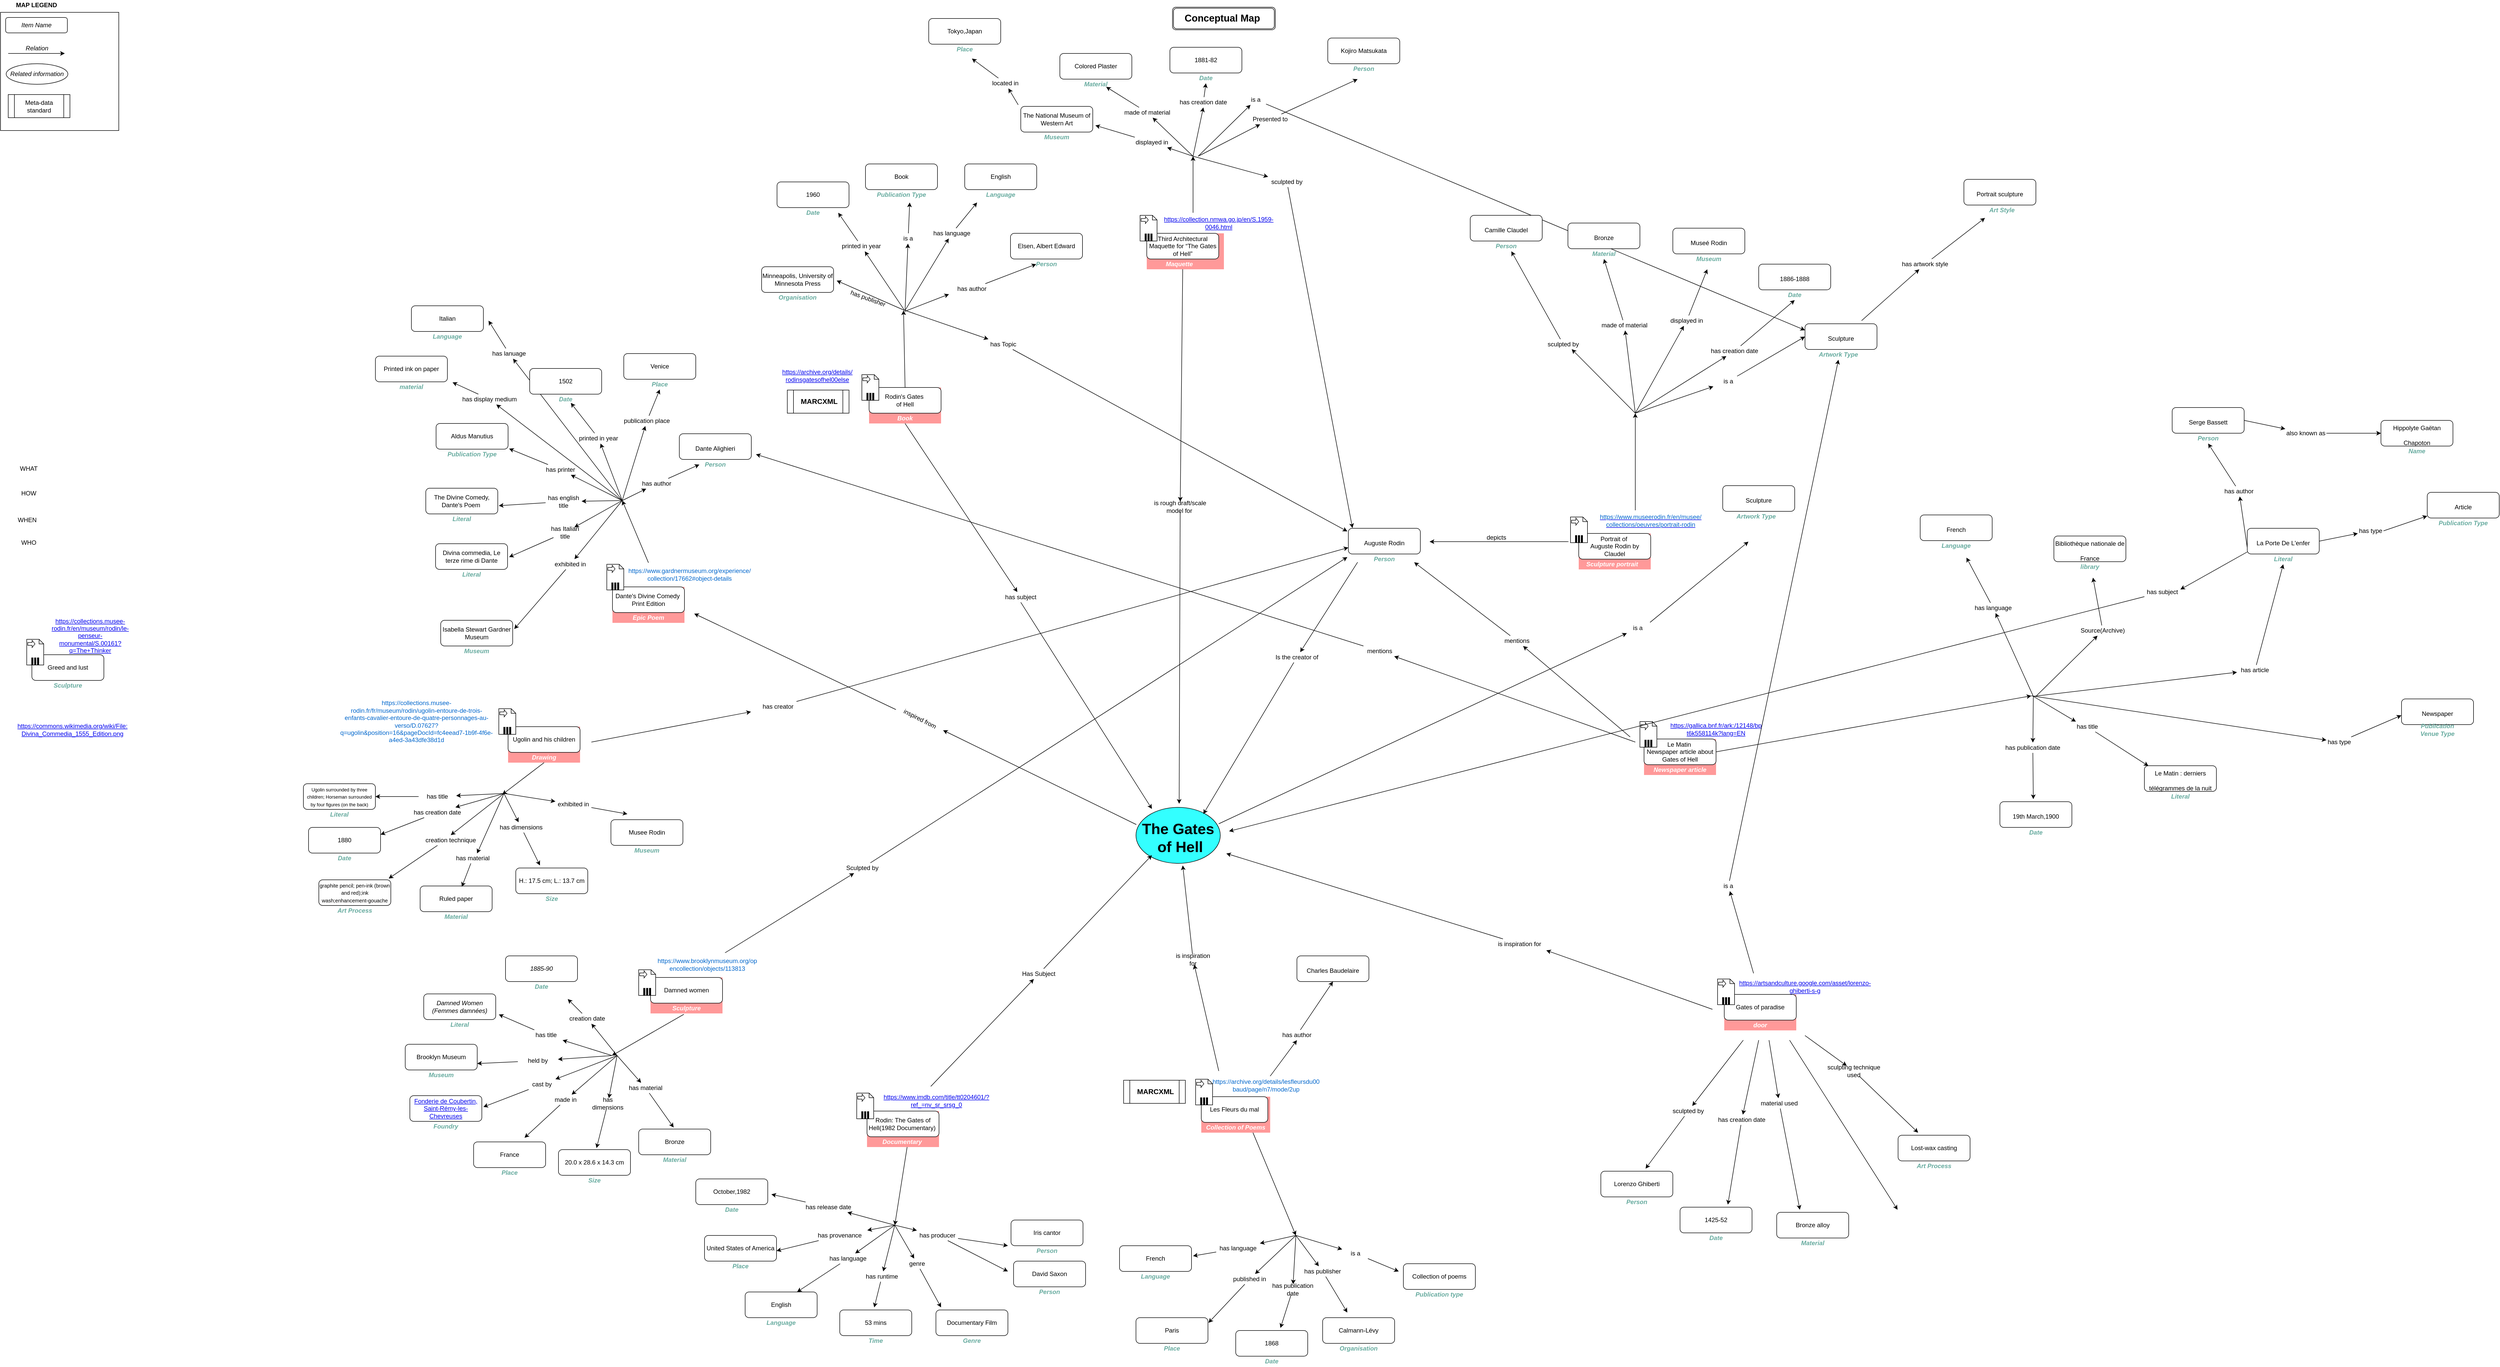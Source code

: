 <mxGraphModel dx="1225" dy="856" grid="1" gridSize="10" guides="1" tooltips="1" connect="1" arrows="1" fold="1" page="1" pageScale="1" pageWidth="6000" pageHeight="3000" background="#FFFFFF"><root><mxCell id="0"/><mxCell id="1" parent="0"/><mxCell id="573" value="" style="endArrow=classic;html=1;" edge="1" parent="1" target="572"><mxGeometry width="50" height="50" relative="1" as="geometry"><mxPoint x="1230" y="990" as="sourcePoint"/><mxPoint x="970" y="640" as="targetPoint"/></mxGeometry></mxCell><mxCell id="568" value="" style="endArrow=classic;html=1;" edge="1" parent="1" source="572"><mxGeometry width="50" height="50" relative="1" as="geometry"><mxPoint x="1230" y="990" as="sourcePoint"/><mxPoint x="970" y="640" as="targetPoint"/></mxGeometry></mxCell><mxCell id="467" value="" style="endArrow=classic;html=1;entryX=0;entryY=0.25;" parent="1" source="464" target="395" edge="1"><mxGeometry width="50" height="50" relative="1" as="geometry"><mxPoint x="2350" y="320" as="sourcePoint"/><mxPoint x="2496" y="230" as="targetPoint"/></mxGeometry></mxCell><mxCell id="404" value="" style="ellipse;whiteSpace=wrap;html=1;fillColor=#33FFFF;align=center;" parent="1" vertex="1"><mxGeometry x="2229" y="1587" width="164" height="109" as="geometry"/></mxCell><mxCell id="399" value="" style="endArrow=classic;html=1;exitX=0.849;exitY=-0.047;exitPerimeter=0;" parent="1" source="400" edge="1"><mxGeometry width="50" height="50" relative="1" as="geometry"><mxPoint x="2760" y="1410" as="sourcePoint"/><mxPoint x="3420" y="1070" as="targetPoint"/></mxGeometry></mxCell><mxCell id="121" value="" style="shape=process;whiteSpace=wrap;html=1;" parent="1" vertex="1"><mxGeometry x="2205" y="2118" width="120" height="45" as="geometry"/></mxCell><mxCell id="14" value="" style="group" parent="1" vertex="1" connectable="0"><mxGeometry x="21" y="16" width="230" height="254" as="geometry"/></mxCell><mxCell id="13" value="" style="whiteSpace=wrap;html=1;aspect=fixed;" parent="14" vertex="1"><mxGeometry y="24" width="230" height="230" as="geometry"/></mxCell><mxCell id="4" value="&lt;i&gt;Item Name&lt;/i&gt;" style="rounded=1;whiteSpace=wrap;html=1;" parent="14" vertex="1"><mxGeometry x="10" y="34" width="120" height="30" as="geometry"/></mxCell><mxCell id="9" value="" style="endArrow=classic;html=1;" parent="14" edge="1"><mxGeometry width="50" height="50" relative="1" as="geometry"><mxPoint x="15" y="104" as="sourcePoint"/><mxPoint x="125" y="104" as="targetPoint"/><Array as="points"/></mxGeometry></mxCell><mxCell id="10" value="&lt;i&gt;Relation&lt;/i&gt;" style="text;html=1;strokeColor=none;fillColor=none;align=center;verticalAlign=middle;whiteSpace=wrap;rounded=0;" parent="14" vertex="1"><mxGeometry x="51" y="84" width="40" height="20" as="geometry"/></mxCell><mxCell id="11" value="&lt;i&gt;Related information&lt;/i&gt;" style="ellipse;whiteSpace=wrap;html=1;" parent="14" vertex="1"><mxGeometry x="11" y="124" width="120" height="40" as="geometry"/></mxCell><mxCell id="12" value="&lt;b&gt;MAP LEGEND&lt;/b&gt;" style="text;html=1;strokeColor=none;fillColor=none;align=center;verticalAlign=middle;whiteSpace=wrap;rounded=0;" parent="14" vertex="1"><mxGeometry x="20" width="100" height="20" as="geometry"/></mxCell><mxCell id="39" value="&lt;b style=&quot;font-size: 29px&quot;&gt;&lt;font style=&quot;font-size: 29px&quot;&gt;The Gates&amp;nbsp;&lt;/font&gt;&lt;/b&gt;&lt;div style=&quot;font-size: 29px&quot;&gt;&lt;b&gt;&lt;font style=&quot;font-size: 29px&quot;&gt;of Hell&lt;/font&gt;&lt;/b&gt;&lt;/div&gt;" style="text;html=1;strokeColor=none;fillColor=none;align=center;verticalAlign=middle;whiteSpace=wrap;rounded=0;" parent="1" vertex="1"><mxGeometry x="2220" y="1621" width="190" height="50" as="geometry"/></mxCell><mxCell id="42" value="" style="group;fillColor=#FF9999;" parent="1" vertex="1" connectable="0"><mxGeometry x="1710" y="770" width="140" height="70" as="geometry"/></mxCell><mxCell id="16" value="Rodin's Gates&amp;nbsp;&lt;div&gt;of Hell&lt;/div&gt;" style="rounded=1;whiteSpace=wrap;html=1;" parent="42" vertex="1"><mxGeometry width="140" height="50" as="geometry"/></mxCell><mxCell id="17" value="&lt;i&gt;&lt;b&gt;&lt;font color=&quot;#ffffff&quot;&gt;Book&lt;/font&gt;&lt;/b&gt;&lt;/i&gt;" style="text;html=1;strokeColor=none;fillColor=none;align=center;verticalAlign=middle;whiteSpace=wrap;rounded=0;" parent="42" vertex="1"><mxGeometry x="50" y="50" width="40" height="20" as="geometry"/></mxCell><mxCell id="43" value="" style="group;fillColor=#FF9999;" parent="1" vertex="1" connectable="0"><mxGeometry x="3090" y="1054" width="140" height="70" as="geometry"/></mxCell><mxCell id="15" value="Portrait of&amp;nbsp;&lt;div&gt;Auguste Rodin by Claudel&lt;/div&gt;" style="rounded=1;whiteSpace=wrap;html=1;" parent="43" vertex="1"><mxGeometry width="140" height="50" as="geometry"/></mxCell><mxCell id="18" value="&lt;i&gt;&lt;b&gt;&lt;font color=&quot;#ffffff&quot;&gt;Sculpture portrait&lt;/font&gt;&lt;/b&gt;&lt;/i&gt;" style="text;html=1;strokeColor=none;fillColor=none;align=center;verticalAlign=middle;whiteSpace=wrap;rounded=0;" parent="43" vertex="1"><mxGeometry y="50" width="130" height="20" as="geometry"/></mxCell><mxCell id="45" value="" style="group;fillColor=#FF9999;" parent="1" vertex="1" connectable="0"><mxGeometry x="3217" y="1454" width="140" height="70" as="geometry"/></mxCell><mxCell id="2" value="Le Matin&amp;nbsp;&lt;div&gt;Newspaper&amp;nbsp;&lt;span style=&quot;letter-spacing: 0px&quot;&gt;article about Gates of Hell&lt;/span&gt;&lt;/div&gt;" style="rounded=1;whiteSpace=wrap;html=1;" parent="45" vertex="1"><mxGeometry width="140" height="50" as="geometry"/></mxCell><mxCell id="19" value="&lt;i&gt;&lt;b&gt;&lt;font color=&quot;#ffffff&quot;&gt;Newspaper article&lt;/font&gt;&lt;/b&gt;&lt;/i&gt;" style="text;html=1;strokeColor=none;fillColor=none;align=center;verticalAlign=middle;whiteSpace=wrap;rounded=0;" parent="45" vertex="1"><mxGeometry x="10" y="50" width="120" height="20" as="geometry"/></mxCell><mxCell id="46" value="" style="group;fillColor=#FF9999;" parent="1" vertex="1" connectable="0"><mxGeometry x="1211" y="1158" width="140" height="70" as="geometry"/></mxCell><mxCell id="20" value="Dante's Divine Comedy&amp;nbsp;&lt;div&gt;Print Edition&lt;/div&gt;" style="rounded=1;whiteSpace=wrap;html=1;" parent="46" vertex="1"><mxGeometry width="140" height="50" as="geometry"/></mxCell><mxCell id="21" value="&lt;i&gt;&lt;b&gt;&lt;font color=&quot;#ffffff&quot;&gt;Epic Poem&lt;/font&gt;&lt;/b&gt;&lt;/i&gt;" style="text;html=1;strokeColor=none;fillColor=none;align=center;verticalAlign=middle;whiteSpace=wrap;rounded=0;" parent="46" vertex="1"><mxGeometry x="35" y="50" width="70" height="20" as="geometry"/></mxCell><mxCell id="47" value="" style="group;fillColor=#FF9999;" parent="1" vertex="1" connectable="0"><mxGeometry x="2356" y="2150" width="134" height="70" as="geometry"/></mxCell><mxCell id="22" value="Les Fleurs du mal" style="rounded=1;whiteSpace=wrap;html=1;" parent="47" vertex="1"><mxGeometry width="129.379" height="50" as="geometry"/></mxCell><mxCell id="23" value="&lt;i&gt;&lt;b&gt;&lt;font color=&quot;#ffffff&quot;&gt;Collection of Poems&lt;/font&gt;&lt;/b&gt;&lt;/i&gt;" style="text;html=1;strokeColor=none;fillColor=none;align=center;verticalAlign=middle;whiteSpace=wrap;rounded=0;" parent="47" vertex="1"><mxGeometry y="50" width="134" height="20" as="geometry"/></mxCell><mxCell id="48" value="" style="group;fillColor=#FF9999;" parent="1" vertex="1" connectable="0"><mxGeometry x="1706" y="2178" width="140" height="70" as="geometry"/></mxCell><mxCell id="24" value="Rodin: The Gates of Hell(1982 Documentary)&amp;nbsp;" style="rounded=1;whiteSpace=wrap;html=1;" parent="48" vertex="1"><mxGeometry width="140" height="50" as="geometry"/></mxCell><mxCell id="25" value="&lt;i&gt;&lt;b&gt;&lt;font color=&quot;#ffffff&quot;&gt;Documentary&amp;nbsp;&lt;/font&gt;&lt;/b&gt;&lt;/i&gt;" style="text;html=1;strokeColor=none;fillColor=none;align=center;verticalAlign=middle;whiteSpace=wrap;rounded=0;" parent="48" vertex="1"><mxGeometry x="35" y="50" width="70" height="20" as="geometry"/></mxCell><mxCell id="49" value="" style="group;fillColor=#FF9999;" parent="1" vertex="1" connectable="0"><mxGeometry x="3373" y="1951" width="140" height="70" as="geometry"/></mxCell><mxCell id="29" value="Gates of paradise" style="rounded=1;whiteSpace=wrap;html=1;" parent="49" vertex="1"><mxGeometry width="140" height="50" as="geometry"/></mxCell><mxCell id="30" value="&lt;i&gt;&lt;b&gt;&lt;font color=&quot;#ffffff&quot;&gt;door&lt;/font&gt;&lt;/b&gt;&lt;/i&gt;" style="text;html=1;strokeColor=none;fillColor=none;align=center;verticalAlign=middle;whiteSpace=wrap;rounded=0;" parent="49" vertex="1"><mxGeometry x="35" y="50" width="70" height="20" as="geometry"/></mxCell><mxCell id="50" value="" style="group" parent="1" vertex="1" connectable="0"><mxGeometry x="82" y="1290" width="140" height="70" as="geometry"/></mxCell><mxCell id="31" value="Greed and lust" style="rounded=1;whiteSpace=wrap;html=1;" parent="50" vertex="1"><mxGeometry width="140" height="50" as="geometry"/></mxCell><mxCell id="32" value="&lt;i&gt;&lt;b&gt;&lt;font color=&quot;#67ab9f&quot;&gt;Sculpture&lt;/font&gt;&lt;/b&gt;&lt;/i&gt;" style="text;html=1;strokeColor=none;fillColor=none;align=center;verticalAlign=middle;whiteSpace=wrap;rounded=0;" parent="50" vertex="1"><mxGeometry x="35" y="50" width="70" height="20" as="geometry"/></mxCell><mxCell id="51" value="" style="group;fillColor=#FF9999;" parent="1" vertex="1" connectable="0"><mxGeometry x="1008" y="1430" width="140" height="70" as="geometry"/></mxCell><mxCell id="33" value="Ugolin and his children" style="rounded=1;whiteSpace=wrap;html=1;" parent="51" vertex="1"><mxGeometry width="140" height="50" as="geometry"/></mxCell><mxCell id="34" value="&lt;i&gt;&lt;b&gt;&lt;font color=&quot;#ffffff&quot;&gt;Drawing&lt;/font&gt;&lt;/b&gt;&lt;/i&gt;" style="text;html=1;strokeColor=none;fillColor=none;align=center;verticalAlign=middle;whiteSpace=wrap;rounded=0;" parent="51" vertex="1"><mxGeometry x="35" y="50" width="70" height="20" as="geometry"/></mxCell><mxCell id="52" value="" style="group;fillColor=#FF9999;" parent="1" vertex="1" connectable="0"><mxGeometry x="2250" y="470" width="150" height="70" as="geometry"/></mxCell><mxCell id="35" value="Third Architectural Maquette for “The Gates of Hell”" style="rounded=1;whiteSpace=wrap;html=1;" parent="52" vertex="1"><mxGeometry width="140" height="50" as="geometry"/></mxCell><mxCell id="36" value="&lt;i&gt;&lt;b&gt;&lt;font color=&quot;#ffffff&quot;&gt;Maquette&lt;/font&gt;&lt;/b&gt;&lt;/i&gt;" style="text;html=1;resizable=0;points=[];autosize=1;align=left;verticalAlign=top;spacingTop=-4;" parent="52" vertex="1"><mxGeometry x="35" y="50" width="70" height="20" as="geometry"/></mxCell><mxCell id="54" value="" style="shape=note;whiteSpace=wrap;size=9;html=1;" parent="1" vertex="1"><mxGeometry x="3074" y="1022" width="33" height="50" as="geometry"/></mxCell><mxCell id="55" value="" style="html=1;shape=singleArrow;arrowWidth=0.4;arrowSize=0.4;" parent="54" vertex="1"><mxGeometry width="14" height="14" relative="1" as="geometry"><mxPoint x="2" y="2" as="offset"/></mxGeometry></mxCell><mxCell id="56" value="" style="html=1;whiteSpace=wrap;shape=parallelMarker;" parent="54" vertex="1"><mxGeometry x="0.5" y="1" width="14" height="14" relative="1" as="geometry"><mxPoint x="-7" y="-14" as="offset"/></mxGeometry></mxCell><mxCell id="57" value="&lt;a href=&quot;https://www.musee-rodin.fr/en/musee/collections/oeuvres/portrait-rodin&quot;&gt;&lt;font color=&quot;#0066cc&quot;&gt;https://www.museerodin.fr/en/musee/&lt;/font&gt;&lt;/a&gt;&lt;div&gt;&lt;a href=&quot;https://www.musee-rodin.fr/en/musee/collections/oeuvres/portrait-rodin&quot;&gt;&lt;font color=&quot;#0066cc&quot;&gt;collections/oeuvres/portrait-rodin&lt;/font&gt;&lt;/a&gt;&lt;/div&gt;" style="text;html=1;strokeColor=none;fillColor=none;align=center;verticalAlign=middle;whiteSpace=wrap;rounded=0;" parent="1" vertex="1"><mxGeometry x="3125" y="1019" width="210" height="20" as="geometry"/></mxCell><mxCell id="58" value="&lt;font color=&quot;#0066cc&quot;&gt;&lt;a href=&quot;https://gallica.bnf.fr/ark:/12148/bpt6k558114k?lang=EN&quot;&gt;https://gallica.bnf.fr/ark:/12148/bp&lt;/a&gt;&lt;/font&gt;&lt;div&gt;&lt;font color=&quot;#0066cc&quot;&gt;&lt;a href=&quot;https://gallica.bnf.fr/ark:/12148/bpt6k558114k?lang=EN&quot;&gt;t6k558114k?lang=EN&lt;/a&gt;&lt;/font&gt;&lt;br&gt;&lt;/div&gt;" style="text;html=1;strokeColor=none;fillColor=none;align=center;verticalAlign=middle;whiteSpace=wrap;rounded=0;" parent="1" vertex="1"><mxGeometry x="3252" y="1425" width="210" height="20" as="geometry"/></mxCell><mxCell id="59" value="" style="shape=note;whiteSpace=wrap;size=9;html=1;" parent="1" vertex="1"><mxGeometry x="3209" y="1420" width="33" height="50" as="geometry"/></mxCell><mxCell id="60" value="" style="html=1;shape=singleArrow;arrowWidth=0.4;arrowSize=0.4;" parent="59" vertex="1"><mxGeometry width="14" height="14" relative="1" as="geometry"><mxPoint x="2" y="2" as="offset"/></mxGeometry></mxCell><mxCell id="61" value="" style="html=1;whiteSpace=wrap;shape=parallelMarker;" parent="59" vertex="1"><mxGeometry x="0.5" y="1" width="14" height="14" relative="1" as="geometry"><mxPoint x="-7" y="-14" as="offset"/></mxGeometry></mxCell><mxCell id="62" value="&lt;div&gt;&lt;font color=&quot;#0066cc&quot;&gt;https://collections.musee-rodin.fr/fr/museum/rodin/ugolin-entoure-de-trois-enfants-cavalier-entoure-de-quatre-personnages-au-verso/D.07627?q=ugolin&amp;amp;position=16&amp;amp;pageDocId=fc4eead7-1b9f-4f6e-a4ed-3a43dfe38d1d&lt;/font&gt;&lt;br&gt;&lt;/div&gt;" style="text;html=1;strokeColor=none;fillColor=none;align=center;verticalAlign=middle;whiteSpace=wrap;rounded=0;" parent="1" vertex="1"><mxGeometry x="680" y="1410" width="300" height="20" as="geometry"/></mxCell><mxCell id="72" value="" style="shape=note;whiteSpace=wrap;size=9;html=1;" parent="1" vertex="1"><mxGeometry x="990" y="1395" width="33" height="50" as="geometry"/></mxCell><mxCell id="73" value="" style="html=1;shape=singleArrow;arrowWidth=0.4;arrowSize=0.4;" parent="72" vertex="1"><mxGeometry width="14" height="14" relative="1" as="geometry"><mxPoint x="2" y="2" as="offset"/></mxGeometry></mxCell><mxCell id="74" value="" style="html=1;whiteSpace=wrap;shape=parallelMarker;" parent="72" vertex="1"><mxGeometry x="0.5" y="1" width="14" height="14" relative="1" as="geometry"><mxPoint x="-7" y="-14" as="offset"/></mxGeometry></mxCell><mxCell id="75" value="" style="shape=note;whiteSpace=wrap;size=9;html=1;" parent="1" vertex="1"><mxGeometry x="72" y="1260" width="33" height="50" as="geometry"/></mxCell><mxCell id="76" value="" style="html=1;shape=singleArrow;arrowWidth=0.4;arrowSize=0.4;" parent="75" vertex="1"><mxGeometry width="14" height="14" relative="1" as="geometry"><mxPoint x="2" y="2" as="offset"/></mxGeometry></mxCell><mxCell id="77" value="" style="html=1;whiteSpace=wrap;shape=parallelMarker;" parent="75" vertex="1"><mxGeometry x="0.5" y="1" width="14" height="14" relative="1" as="geometry"><mxPoint x="-7" y="-14" as="offset"/></mxGeometry></mxCell><mxCell id="78" value="&lt;div&gt;&lt;font color=&quot;#0066cc&quot;&gt;&lt;a href=&quot;https://collections.musee-rodin.fr/en/museum/rodin/le-penseur-monumental/S.00161?q=The+Thinker&amp;amp;pageDocId=cb484241-182b-4a34-8833-0a70cbab6e12&amp;amp;position=129&quot;&gt;https://collections.musee-rodin.fr/en/museum/rodin/le-penseur-monumental/S.00161?q=The+Thinker&lt;/a&gt;&lt;/font&gt;&lt;br&gt;&lt;/div&gt;" style="text;html=1;strokeColor=none;fillColor=none;align=center;verticalAlign=middle;whiteSpace=wrap;rounded=0;" parent="1" vertex="1"><mxGeometry x="116" y="1215" width="159" height="75" as="geometry"/></mxCell><mxCell id="79" value="&lt;div&gt;&lt;font color=&quot;#0066cc&quot;&gt;&lt;a href=&quot;https://artsandculture.google.com/asset/lorenzo-ghiberti-s-gates-of-paradise-1425-52-replica-installation-view/2gFzgH3DWcmG5g?childAssetId=LQFan9mW37gFxg&quot;&gt;https://artsandculture.google.com/asset/lorenzo-ghiberti-s-g&lt;/a&gt;&lt;/font&gt;&lt;br&gt;&lt;/div&gt;" style="text;html=1;strokeColor=none;fillColor=none;align=center;verticalAlign=middle;whiteSpace=wrap;rounded=0;" parent="1" vertex="1"><mxGeometry x="3425" y="1926" width="210" height="20" as="geometry"/></mxCell><mxCell id="81" value="" style="shape=note;whiteSpace=wrap;size=9;html=1;" parent="1" vertex="1"><mxGeometry x="3360" y="1921" width="33" height="50" as="geometry"/></mxCell><mxCell id="82" value="" style="html=1;shape=singleArrow;arrowWidth=0.4;arrowSize=0.4;" parent="81" vertex="1"><mxGeometry width="14" height="14" relative="1" as="geometry"><mxPoint x="2" y="2" as="offset"/></mxGeometry></mxCell><mxCell id="83" value="" style="html=1;whiteSpace=wrap;shape=parallelMarker;" parent="81" vertex="1"><mxGeometry x="0.5" y="1" width="14" height="14" relative="1" as="geometry"><mxPoint x="-7" y="-14" as="offset"/></mxGeometry></mxCell><mxCell id="86" value="" style="shape=note;whiteSpace=wrap;size=9;html=1;" parent="1" vertex="1"><mxGeometry x="2237" y="435" width="33" height="50" as="geometry"/></mxCell><mxCell id="87" value="" style="html=1;shape=singleArrow;arrowWidth=0.4;arrowSize=0.4;" parent="86" vertex="1"><mxGeometry width="14" height="14" relative="1" as="geometry"><mxPoint x="2" y="2" as="offset"/></mxGeometry></mxCell><mxCell id="88" value="" style="html=1;whiteSpace=wrap;shape=parallelMarker;" parent="86" vertex="1"><mxGeometry x="0.5" y="1" width="14" height="14" relative="1" as="geometry"><mxPoint x="-7" y="-14" as="offset"/></mxGeometry></mxCell><mxCell id="89" value="&lt;font color=&quot;#0066cc&quot;&gt;&lt;a href=&quot;https://collection.nmwa.go.jp/en/S.1959-0046.html&quot;&gt;https://collection.nmwa.go.jp/en/S.1959-0046.html&lt;/a&gt;&lt;/font&gt;&lt;br&gt;" style="text;html=1;strokeColor=none;fillColor=none;align=center;verticalAlign=middle;whiteSpace=wrap;rounded=0;" parent="1" vertex="1"><mxGeometry x="2285" y="440" width="210" height="20" as="geometry"/></mxCell><mxCell id="90" value="&lt;div&gt;&lt;font color=&quot;#0066cc&quot;&gt;https://www.gardnermuseum.org/experience/&lt;/font&gt;&lt;/div&gt;&lt;div&gt;&lt;font color=&quot;#0066cc&quot;&gt;collection/17662#object-details&lt;/font&gt;&lt;br&gt;&lt;/div&gt;" style="text;html=1;strokeColor=none;fillColor=none;align=center;verticalAlign=middle;whiteSpace=wrap;rounded=0;" parent="1" vertex="1"><mxGeometry x="1256" y="1124" width="210" height="20" as="geometry"/></mxCell><mxCell id="91" value="" style="shape=note;whiteSpace=wrap;size=9;html=1;" parent="1" vertex="1"><mxGeometry x="1200" y="1114" width="33" height="50" as="geometry"/></mxCell><mxCell id="92" value="" style="html=1;shape=singleArrow;arrowWidth=0.4;arrowSize=0.4;" parent="91" vertex="1"><mxGeometry width="14" height="14" relative="1" as="geometry"><mxPoint x="2" y="2" as="offset"/></mxGeometry></mxCell><mxCell id="93" value="" style="html=1;whiteSpace=wrap;shape=parallelMarker;" parent="91" vertex="1"><mxGeometry x="0.5" y="1" width="14" height="14" relative="1" as="geometry"><mxPoint x="-7" y="-14" as="offset"/></mxGeometry></mxCell><mxCell id="95" value="" style="shape=note;whiteSpace=wrap;size=9;html=1;" parent="1" vertex="1"><mxGeometry x="1696" y="745" width="33" height="50" as="geometry"/></mxCell><mxCell id="96" value="" style="html=1;shape=singleArrow;arrowWidth=0.4;arrowSize=0.4;" parent="95" vertex="1"><mxGeometry width="14" height="14" relative="1" as="geometry"><mxPoint x="2" y="2" as="offset"/></mxGeometry></mxCell><mxCell id="97" value="" style="html=1;whiteSpace=wrap;shape=parallelMarker;" parent="95" vertex="1"><mxGeometry x="0.5" y="1" width="14" height="14" relative="1" as="geometry"><mxPoint x="-7" y="-14" as="offset"/></mxGeometry></mxCell><mxCell id="98" value="&lt;div&gt;&lt;font color=&quot;#0066cc&quot;&gt;&lt;a href=&quot;https://archive.org/details/rodinsgatesofhel00else&quot;&gt;https://archive.org/details/&lt;/a&gt;&lt;/font&gt;&lt;/div&gt;&lt;div&gt;&lt;font color=&quot;#0066cc&quot;&gt;&lt;a href=&quot;https://archive.org/details/rodinsgatesofhel00else&quot;&gt;rodinsgatesofhel00else&lt;/a&gt;&lt;/font&gt;&lt;br&gt;&lt;/div&gt;" style="text;html=1;strokeColor=none;fillColor=none;align=center;verticalAlign=middle;whiteSpace=wrap;rounded=0;" parent="1" vertex="1"><mxGeometry x="1568" y="720" width="83" height="54" as="geometry"/></mxCell><mxCell id="99" value="&lt;div&gt;&lt;font color=&quot;#0066cc&quot;&gt;https://archive.org/details/lesfleursdu00&lt;/font&gt;&lt;/div&gt;&lt;div&gt;&lt;font color=&quot;#0066cc&quot;&gt;baud/page/n7/mode/2up&lt;/font&gt;&lt;br&gt;&lt;/div&gt;" style="text;html=1;strokeColor=none;fillColor=none;align=center;verticalAlign=middle;whiteSpace=wrap;rounded=0;" parent="1" vertex="1"><mxGeometry x="2377" y="2118" width="210" height="20" as="geometry"/></mxCell><mxCell id="100" value="" style="shape=note;whiteSpace=wrap;size=9;html=1;" parent="1" vertex="1"><mxGeometry x="2345" y="2116" width="33" height="50" as="geometry"/></mxCell><mxCell id="101" value="" style="html=1;shape=singleArrow;arrowWidth=0.4;arrowSize=0.4;" parent="100" vertex="1"><mxGeometry width="14" height="14" relative="1" as="geometry"><mxPoint x="2" y="2" as="offset"/></mxGeometry></mxCell><mxCell id="102" value="" style="html=1;whiteSpace=wrap;shape=parallelMarker;" parent="100" vertex="1"><mxGeometry x="0.5" y="1" width="14" height="14" relative="1" as="geometry"><mxPoint x="-7" y="-14" as="offset"/></mxGeometry></mxCell><mxCell id="103" value="" style="shape=note;whiteSpace=wrap;size=9;html=1;" parent="1" vertex="1"><mxGeometry x="1686" y="2143" width="33" height="50" as="geometry"/></mxCell><mxCell id="104" value="" style="html=1;shape=singleArrow;arrowWidth=0.4;arrowSize=0.4;" parent="103" vertex="1"><mxGeometry width="14" height="14" relative="1" as="geometry"><mxPoint x="2" y="2" as="offset"/></mxGeometry></mxCell><mxCell id="105" value="" style="html=1;whiteSpace=wrap;shape=parallelMarker;" parent="103" vertex="1"><mxGeometry x="0.5" y="1" width="14" height="14" relative="1" as="geometry"><mxPoint x="-7" y="-14" as="offset"/></mxGeometry></mxCell><mxCell id="106" value="&lt;div&gt;&lt;font color=&quot;#0066cc&quot;&gt;&lt;a href=&quot;https://www.imdb.com/title/tt0204601/?ref_=nv_sr_srsg_0&quot;&gt;https://www.imdb.com/title/tt0204601/?ref_=nv_sr_srsg_0&lt;/a&gt;&lt;/font&gt;&lt;br&gt;&lt;/div&gt;" style="text;html=1;strokeColor=none;fillColor=none;align=center;verticalAlign=middle;whiteSpace=wrap;rounded=0;" parent="1" vertex="1"><mxGeometry x="1736" y="2148" width="210" height="20" as="geometry"/></mxCell><mxCell id="107" value="" style="group" parent="1" vertex="1" connectable="0"><mxGeometry x="2300" y="30" width="200" height="44" as="geometry"/></mxCell><mxCell id="40" value="" style="shape=ext;rounded=1;html=1;whiteSpace=wrap;double=1;" parent="107" vertex="1"><mxGeometry width="200" height="44" as="geometry"/></mxCell><mxCell id="3" value="&lt;b&gt;&lt;font style=&quot;font-size: 19px&quot;&gt;Conceptual Map&lt;/font&gt;&lt;/b&gt;" style="text;html=1;strokeColor=none;fillColor=none;align=center;verticalAlign=middle;whiteSpace=wrap;rounded=0;" parent="107" vertex="1"><mxGeometry x="2" y="12" width="190" height="20" as="geometry"/></mxCell><mxCell id="112" value="" style="endArrow=classic;html=1;exitX=0;exitY=0.75;" parent="1" source="281" edge="1"><mxGeometry width="50" height="50" relative="1" as="geometry"><mxPoint x="2190" y="1600" as="sourcePoint"/><mxPoint x="1370" y="1210" as="targetPoint"/></mxGeometry></mxCell><mxCell id="114" value="" style="endArrow=classic;html=1;" parent="1" source="253" edge="1"><mxGeometry width="50" height="50" relative="1" as="geometry"><mxPoint x="1830" y="2130" as="sourcePoint"/><mxPoint x="2260" y="1680" as="targetPoint"/></mxGeometry></mxCell><mxCell id="117" value="" style="endArrow=classic;html=1;entryX=0.972;entryY=1.115;entryPerimeter=0;" parent="1" source="295" target="39" edge="1"><mxGeometry width="50" height="50" relative="1" as="geometry"><mxPoint x="3350" y="1980" as="sourcePoint"/><mxPoint x="2810" y="1666" as="targetPoint"/></mxGeometry></mxCell><mxCell id="118" value="" style="endArrow=classic;html=1;entryX=1;entryY=0.25;" parent="1" source="757" target="39" edge="1"><mxGeometry width="50" height="50" relative="1" as="geometry"><mxPoint x="4390" y="1090" as="sourcePoint"/><mxPoint x="2570" y="1500" as="targetPoint"/></mxGeometry></mxCell><mxCell id="120" value="&lt;b&gt;&lt;font style=&quot;font-size: 14px&quot;&gt;MARCXML&lt;/font&gt;&lt;/b&gt;" style="text;html=1;strokeColor=none;fillColor=none;align=center;verticalAlign=middle;whiteSpace=wrap;rounded=0;" parent="1" vertex="1"><mxGeometry x="2247" y="2130" width="40" height="20" as="geometry"/></mxCell><mxCell id="124" value="Meta-data standard" style="shape=process;whiteSpace=wrap;html=1;" parent="1" vertex="1"><mxGeometry x="36" y="200" width="120" height="45" as="geometry"/></mxCell><mxCell id="158" value="WHAT" style="text;html=1;strokeColor=none;fillColor=none;align=center;verticalAlign=middle;whiteSpace=wrap;rounded=0;" parent="1" vertex="1"><mxGeometry x="56" y="918" width="40" height="20" as="geometry"/></mxCell><mxCell id="159" value="WHEN" style="text;html=1;strokeColor=none;fillColor=none;align=center;verticalAlign=middle;whiteSpace=wrap;rounded=0;" parent="1" vertex="1"><mxGeometry x="53" y="1018" width="40" height="20" as="geometry"/></mxCell><mxCell id="160" value="HOW" style="text;html=1;strokeColor=none;fillColor=none;align=center;verticalAlign=middle;whiteSpace=wrap;rounded=0;" parent="1" vertex="1"><mxGeometry x="56" y="961" width="40" height="30" as="geometry"/></mxCell><mxCell id="161" value="WHO" style="text;html=1;strokeColor=none;fillColor=none;align=center;verticalAlign=middle;whiteSpace=wrap;rounded=0;" parent="1" vertex="1"><mxGeometry x="56" y="1062" width="40" height="20" as="geometry"/></mxCell><mxCell id="173" value="has publisher" style="text;html=1;strokeColor=none;fillColor=none;align=center;verticalAlign=middle;whiteSpace=wrap;rounded=0;rotation=20;" parent="1" vertex="1"><mxGeometry x="1648" y="587" width="120" height="20" as="geometry"/></mxCell><mxCell id="179" value="" style="group" parent="1" vertex="1" connectable="0"><mxGeometry x="1551" y="775" width="120" height="45" as="geometry"/></mxCell><mxCell id="122" value="" style="shape=process;whiteSpace=wrap;html=1;" parent="179" vertex="1"><mxGeometry width="120" height="45" as="geometry"/></mxCell><mxCell id="123" value="&lt;b&gt;&lt;font style=&quot;font-size: 14px&quot;&gt;MARCXML&lt;/font&gt;&lt;/b&gt;" style="text;html=1;strokeColor=none;fillColor=none;align=center;verticalAlign=middle;whiteSpace=wrap;rounded=0;" parent="179" vertex="1"><mxGeometry x="42" y="12" width="40" height="20" as="geometry"/></mxCell><mxCell id="182" value="" style="endArrow=classic;html=1;exitX=0.5;exitY=0;" parent="1" edge="1" source="16"><mxGeometry width="50" height="50" relative="1" as="geometry"><mxPoint x="1777" y="754" as="sourcePoint"/><mxPoint x="1777" y="620" as="targetPoint"/></mxGeometry></mxCell><mxCell id="183" value="" style="endArrow=classic;html=1;" parent="1" edge="1"><mxGeometry width="50" height="50" relative="1" as="geometry"><mxPoint x="1779" y="620" as="sourcePoint"/><mxPoint x="1647" y="562" as="targetPoint"/></mxGeometry></mxCell><mxCell id="184" value="" style="endArrow=classic;html=1;entryX=0;entryY=0.5;" parent="1" edge="1" target="196" source="169"><mxGeometry width="50" height="50" relative="1" as="geometry"><mxPoint x="1779" y="622" as="sourcePoint"/><mxPoint x="1870" y="580" as="targetPoint"/></mxGeometry></mxCell><mxCell id="185" value="" style="endArrow=classic;html=1;" parent="1" source="171" edge="1"><mxGeometry width="50" height="50" relative="1" as="geometry"><mxPoint x="1779" y="620" as="sourcePoint"/><mxPoint x="1650" y="430" as="targetPoint"/></mxGeometry></mxCell><mxCell id="186" value="" style="group" parent="1" vertex="1" connectable="0"><mxGeometry x="1531" y="370" width="140" height="70" as="geometry"/></mxCell><mxCell id="187" value="1960" style="rounded=1;whiteSpace=wrap;html=1;" parent="186" vertex="1"><mxGeometry width="140" height="50" as="geometry"/></mxCell><mxCell id="188" value="&lt;font color=&quot;#67ab9f&quot;&gt;&lt;b&gt;&lt;i&gt;Date&lt;/i&gt;&lt;/b&gt;&lt;/font&gt;" style="text;html=1;strokeColor=none;fillColor=none;align=center;verticalAlign=middle;whiteSpace=wrap;rounded=0;" parent="186" vertex="1"><mxGeometry x="50" y="50" width="40" height="20" as="geometry"/></mxCell><mxCell id="190" value="" style="group" parent="1" vertex="1" connectable="0"><mxGeometry x="1501" y="535" width="140" height="70" as="geometry"/></mxCell><mxCell id="191" value="&lt;span&gt;Minneapolis, University of Minnesota Press&lt;/span&gt;" style="rounded=1;whiteSpace=wrap;html=1;" parent="190" vertex="1"><mxGeometry width="140" height="50" as="geometry"/></mxCell><mxCell id="192" value="&lt;font color=&quot;#67ab9f&quot;&gt;&lt;b&gt;&lt;i&gt;Organisation&lt;/i&gt;&lt;/b&gt;&lt;/font&gt;" style="text;html=1;strokeColor=none;fillColor=none;align=center;verticalAlign=middle;whiteSpace=wrap;rounded=0;" parent="190" vertex="1"><mxGeometry x="50" y="50" width="40" height="20" as="geometry"/></mxCell><mxCell id="194" value="" style="group" parent="1" vertex="1" connectable="0"><mxGeometry x="1985" y="470" width="140" height="70" as="geometry"/></mxCell><mxCell id="195" value="&lt;span&gt;Elsen, Albert Edward&lt;/span&gt;" style="rounded=1;whiteSpace=wrap;html=1;" parent="194" vertex="1"><mxGeometry width="140" height="50" as="geometry"/></mxCell><mxCell id="196" value="&lt;font color=&quot;#67ab9f&quot;&gt;&lt;b&gt;&lt;i&gt;Person&lt;/i&gt;&lt;/b&gt;&lt;/font&gt;" style="text;html=1;strokeColor=none;fillColor=none;align=center;verticalAlign=middle;whiteSpace=wrap;rounded=0;" parent="194" vertex="1"><mxGeometry x="50" y="50" width="40" height="20" as="geometry"/></mxCell><mxCell id="197" value="" style="endArrow=classic;html=1;" parent="1" edge="1"><mxGeometry width="50" height="50" relative="1" as="geometry"><mxPoint x="3200" y="1009" as="sourcePoint"/><mxPoint x="3200" y="820" as="targetPoint"/></mxGeometry></mxCell><mxCell id="198" value="" style="endArrow=classic;html=1;entryX=0.75;entryY=1;" parent="1" source="199" target="203" edge="1"><mxGeometry width="50" height="50" relative="1" as="geometry"><mxPoint x="3200" y="820" as="sourcePoint"/><mxPoint x="2950" y="634" as="targetPoint"/></mxGeometry></mxCell><mxCell id="201" value="" style="group" parent="1" vertex="1" connectable="0"><mxGeometry x="2879" y="435" width="140" height="70" as="geometry"/></mxCell><mxCell id="202" value="&lt;h1 id=&quot;firstHeading&quot;&gt;&lt;font style=&quot;font-size: 12px ; font-weight: normal&quot;&gt;Camille Claudel&lt;/font&gt;&lt;/h1&gt;" style="rounded=1;whiteSpace=wrap;html=1;" parent="201" vertex="1"><mxGeometry width="140" height="50" as="geometry"/></mxCell><mxCell id="203" value="&lt;font color=&quot;#67ab9f&quot;&gt;&lt;b&gt;&lt;i&gt;Person&lt;/i&gt;&lt;/b&gt;&lt;/font&gt;" style="text;html=1;strokeColor=none;fillColor=none;align=center;verticalAlign=middle;whiteSpace=wrap;rounded=0;" parent="201" vertex="1"><mxGeometry x="50" y="50" width="40" height="20" as="geometry"/></mxCell><mxCell id="204" value="" style="group" parent="1" vertex="1" connectable="0"><mxGeometry x="3069" y="450" width="140" height="70" as="geometry"/></mxCell><mxCell id="205" value="&lt;h1 id=&quot;firstHeading&quot;&gt;&lt;span style=&quot;font-size: 12px ; font-weight: 400&quot;&gt;Bronze&lt;/span&gt;&lt;/h1&gt;" style="rounded=1;whiteSpace=wrap;html=1;" parent="204" vertex="1"><mxGeometry width="140" height="50" as="geometry"/></mxCell><mxCell id="206" value="&lt;font color=&quot;#67ab9f&quot;&gt;&lt;b&gt;&lt;i&gt;Material&lt;/i&gt;&lt;/b&gt;&lt;/font&gt;" style="text;html=1;strokeColor=none;fillColor=none;align=center;verticalAlign=middle;whiteSpace=wrap;rounded=0;" parent="204" vertex="1"><mxGeometry x="50" y="50" width="40" height="20" as="geometry"/></mxCell><mxCell id="209" value="" style="group" parent="1" vertex="1" connectable="0"><mxGeometry x="3440" y="530" width="140" height="70" as="geometry"/></mxCell><mxCell id="210" value="&lt;h1 id=&quot;firstHeading&quot;&gt;&lt;span style=&quot;font-size: 12px ; font-weight: 400&quot;&gt;1886-1888&lt;/span&gt;&lt;/h1&gt;" style="rounded=1;whiteSpace=wrap;html=1;" parent="209" vertex="1"><mxGeometry width="140" height="50" as="geometry"/></mxCell><mxCell id="211" value="&lt;font color=&quot;#67ab9f&quot;&gt;&lt;b&gt;&lt;i&gt;Date&lt;/i&gt;&lt;/b&gt;&lt;/font&gt;" style="text;html=1;strokeColor=none;fillColor=none;align=center;verticalAlign=middle;whiteSpace=wrap;rounded=0;" parent="209" vertex="1"><mxGeometry x="50" y="50" width="40" height="20" as="geometry"/></mxCell><mxCell id="213" value="" style="endArrow=classic;html=1;" parent="1" source="214" edge="1"><mxGeometry width="50" height="50" relative="1" as="geometry"><mxPoint x="2313" y="400" as="sourcePoint"/><mxPoint x="2313" y="1580" as="targetPoint"/></mxGeometry></mxCell><mxCell id="215" value="" style="endArrow=classic;html=1;" parent="1" edge="1"><mxGeometry width="50" height="50" relative="1" as="geometry"><mxPoint x="3070" y="1070" as="sourcePoint"/><mxPoint x="2800" y="1070" as="targetPoint"/></mxGeometry></mxCell><mxCell id="216" value="depicts" style="text;html=1;strokeColor=none;fillColor=none;align=center;verticalAlign=middle;whiteSpace=wrap;rounded=0;rotation=0;" parent="1" vertex="1"><mxGeometry x="2900" y="1052" width="60" height="20" as="geometry"/></mxCell><mxCell id="217" value="" style="group" parent="1" vertex="1" connectable="0"><mxGeometry x="2642" y="1044" width="140" height="70" as="geometry"/></mxCell><mxCell id="218" value="&lt;h1 id=&quot;firstHeading&quot;&gt;&lt;span style=&quot;font-size: 12px ; font-weight: 400&quot;&gt;Auguste Rodin&lt;/span&gt;&lt;/h1&gt;" style="rounded=1;whiteSpace=wrap;html=1;" parent="217" vertex="1"><mxGeometry width="140" height="50" as="geometry"/></mxCell><mxCell id="219" value="&lt;font color=&quot;#67ab9f&quot;&gt;&lt;b&gt;&lt;i&gt;Person&lt;/i&gt;&lt;/b&gt;&lt;/font&gt;" style="text;html=1;strokeColor=none;fillColor=none;align=center;verticalAlign=middle;whiteSpace=wrap;rounded=0;" parent="217" vertex="1"><mxGeometry x="50" y="50" width="40" height="20" as="geometry"/></mxCell><mxCell id="228" value="" style="endArrow=classic;html=1;" parent="1" source="229" edge="1"><mxGeometry width="50" height="50" relative="1" as="geometry"><mxPoint x="2660" y="1110" as="sourcePoint"/><mxPoint x="2360" y="1600" as="targetPoint"/></mxGeometry></mxCell><mxCell id="254" value="" style="endArrow=classic;html=1;" parent="1" edge="1"><mxGeometry width="50" height="50" relative="1" as="geometry"><mxPoint x="1784" y="2248" as="sourcePoint"/><mxPoint x="1760" y="2400" as="targetPoint"/></mxGeometry></mxCell><mxCell id="259" value="" style="endArrow=classic;html=1;" parent="1" edge="1"><mxGeometry width="50" height="50" relative="1" as="geometry"><mxPoint x="1281.0" y="1111" as="sourcePoint"/><mxPoint x="1230" y="990" as="targetPoint"/></mxGeometry></mxCell><mxCell id="260" value="" style="endArrow=classic;html=1;" parent="1" source="261" edge="1"><mxGeometry width="50" height="50" relative="1" as="geometry"><mxPoint x="1230" y="990" as="sourcePoint"/><mxPoint x="1380" y="920" as="targetPoint"/></mxGeometry></mxCell><mxCell id="262" value="" style="group" parent="1" vertex="1" connectable="0"><mxGeometry x="1341" y="860" width="140" height="70" as="geometry"/></mxCell><mxCell id="263" value="&lt;h1 id=&quot;firstHeading&quot;&gt;&lt;font style=&quot;font-size: 12px ; font-weight: normal&quot;&gt;Dante Alighieri&lt;/font&gt;&lt;/h1&gt;" style="rounded=1;whiteSpace=wrap;html=1;" parent="262" vertex="1"><mxGeometry width="140" height="50" as="geometry"/></mxCell><mxCell id="264" value="&lt;font color=&quot;#67ab9f&quot;&gt;&lt;b&gt;&lt;i&gt;Person&lt;/i&gt;&lt;/b&gt;&lt;/font&gt;" style="text;html=1;strokeColor=none;fillColor=none;align=center;verticalAlign=middle;whiteSpace=wrap;rounded=0;" parent="262" vertex="1"><mxGeometry x="50" y="50" width="40" height="20" as="geometry"/></mxCell><mxCell id="268" value="" style="endArrow=classic;html=1;" parent="1" source="272" edge="1"><mxGeometry width="50" height="50" relative="1" as="geometry"><mxPoint x="1280" y="980" as="sourcePoint"/><mxPoint x="1130" y="800" as="targetPoint"/></mxGeometry></mxCell><mxCell id="269" value="" style="group" parent="1" vertex="1" connectable="0"><mxGeometry x="1050" y="733" width="140" height="70" as="geometry"/></mxCell><mxCell id="270" value="1502" style="rounded=1;whiteSpace=wrap;html=1;" parent="269" vertex="1"><mxGeometry width="140" height="50" as="geometry"/></mxCell><mxCell id="271" value="&lt;font color=&quot;#67ab9f&quot;&gt;&lt;b&gt;&lt;i&gt;Date&lt;/i&gt;&lt;/b&gt;&lt;/font&gt;" style="text;html=1;strokeColor=none;fillColor=none;align=center;verticalAlign=middle;whiteSpace=wrap;rounded=0;" parent="269" vertex="1"><mxGeometry x="50" y="50" width="40" height="20" as="geometry"/></mxCell><mxCell id="276" value="" style="endArrow=classic;html=1;entryX=0.5;entryY=1;" parent="1" source="280" target="279" edge="1"><mxGeometry width="50" height="50" relative="1" as="geometry"><mxPoint x="1280" y="980" as="sourcePoint"/><mxPoint x="1290" y="730" as="targetPoint"/></mxGeometry></mxCell><mxCell id="277" value="" style="group" parent="1" vertex="1" connectable="0"><mxGeometry x="1233" y="704" width="140" height="70" as="geometry"/></mxCell><mxCell id="278" value="Venice" style="rounded=1;whiteSpace=wrap;html=1;" parent="277" vertex="1"><mxGeometry width="140" height="50" as="geometry"/></mxCell><mxCell id="279" value="&lt;font color=&quot;#67ab9f&quot;&gt;&lt;b&gt;&lt;i&gt;Place&lt;/i&gt;&lt;/b&gt;&lt;/font&gt;" style="text;html=1;strokeColor=none;fillColor=none;align=center;verticalAlign=middle;whiteSpace=wrap;rounded=0;" parent="277" vertex="1"><mxGeometry x="50" y="50" width="40" height="20" as="geometry"/></mxCell><mxCell id="288" value="&lt;div&gt;&lt;font color=&quot;#0066cc&quot;&gt;https://www.brooklynmuseum.org/op&lt;/font&gt;&lt;/div&gt;&lt;div&gt;&lt;font color=&quot;#0066cc&quot;&gt;encollection/objects/113813&lt;/font&gt;&lt;br&gt;&lt;/div&gt;" style="text;html=1;strokeColor=none;fillColor=none;align=center;verticalAlign=middle;whiteSpace=wrap;rounded=0;" parent="1" vertex="1"><mxGeometry x="1302" y="1883" width="187" height="20" as="geometry"/></mxCell><mxCell id="289" value="" style="group;fillColor=#FF9999;" parent="1" vertex="1" connectable="0"><mxGeometry x="1285" y="1918" width="140" height="70" as="geometry"/></mxCell><mxCell id="290" value="Damned women" style="rounded=1;whiteSpace=wrap;html=1;" parent="289" vertex="1"><mxGeometry width="140" height="50" as="geometry"/></mxCell><mxCell id="291" value="&lt;i&gt;&lt;b&gt;&lt;font color=&quot;#ffffff&quot;&gt;Sculpture&lt;/font&gt;&lt;/b&gt;&lt;/i&gt;" style="text;html=1;strokeColor=none;fillColor=none;align=center;verticalAlign=middle;whiteSpace=wrap;rounded=0;" parent="289" vertex="1"><mxGeometry x="35" y="50" width="70" height="20" as="geometry"/></mxCell><mxCell id="292" value="" style="shape=note;whiteSpace=wrap;size=9;html=1;" parent="289" vertex="1"><mxGeometry x="-23" y="-15" width="33" height="50" as="geometry"/></mxCell><mxCell id="293" value="" style="html=1;shape=singleArrow;arrowWidth=0.4;arrowSize=0.4;" parent="292" vertex="1"><mxGeometry width="14" height="14" relative="1" as="geometry"><mxPoint x="2" y="2" as="offset"/></mxGeometry></mxCell><mxCell id="294" value="" style="html=1;whiteSpace=wrap;shape=parallelMarker;" parent="292" vertex="1"><mxGeometry x="0.5" y="1" width="14" height="14" relative="1" as="geometry"><mxPoint x="-7" y="-14" as="offset"/></mxGeometry></mxCell><mxCell id="296" value="" style="endArrow=classic;html=1;exitX=1;exitY=0.5;" parent="1" source="2" edge="1"><mxGeometry width="50" height="50" relative="1" as="geometry"><mxPoint x="3350" y="1410" as="sourcePoint"/><mxPoint x="3970" y="1370" as="targetPoint"/></mxGeometry></mxCell><mxCell id="299" value="" style="endArrow=classic;html=1;entryX=0.5;entryY=1;" parent="1" source="300" edge="1" target="309"><mxGeometry width="50" height="50" relative="1" as="geometry"><mxPoint x="3974" y="1371" as="sourcePoint"/><mxPoint x="4014" y="1091" as="targetPoint"/></mxGeometry></mxCell><mxCell id="303" value="" style="endArrow=classic;html=1;" parent="1" source="304" edge="1"><mxGeometry width="50" height="50" relative="1" as="geometry"><mxPoint x="3974" y="1371" as="sourcePoint"/><mxPoint x="3974" y="1571" as="targetPoint"/></mxGeometry></mxCell><mxCell id="306" value="" style="endArrow=classic;html=1;exitX=1;exitY=0.5;" parent="1" edge="1" source="301"><mxGeometry width="50" height="50" relative="1" as="geometry"><mxPoint x="3974" y="1371" as="sourcePoint"/><mxPoint x="4740" y="1020" as="targetPoint"/></mxGeometry></mxCell><mxCell id="307" value="" style="group" parent="1" vertex="1" connectable="0"><mxGeometry x="4390" y="1044" width="140" height="70" as="geometry"/></mxCell><mxCell id="308" value="&lt;h1 id=&quot;firstHeading&quot;&gt;&lt;span style=&quot;font-size: 12px ; font-weight: 400&quot;&gt;La Porte De L'enfer&lt;/span&gt;&lt;/h1&gt;" style="rounded=1;whiteSpace=wrap;html=1;" parent="307" vertex="1"><mxGeometry width="140" height="50" as="geometry"/></mxCell><mxCell id="309" value="&lt;font color=&quot;#67ab9f&quot;&gt;&lt;b&gt;&lt;i&gt;Literal&lt;/i&gt;&lt;/b&gt;&lt;/font&gt;" style="text;html=1;strokeColor=none;fillColor=none;align=center;verticalAlign=middle;whiteSpace=wrap;rounded=0;" parent="307" vertex="1"><mxGeometry x="50" y="50" width="40" height="20" as="geometry"/></mxCell><mxCell id="300" value="has article" style="text;html=1;strokeColor=none;fillColor=none;align=center;verticalAlign=middle;whiteSpace=wrap;rounded=0;rotation=0;" parent="1" vertex="1"><mxGeometry x="4370" y="1310" width="70" height="20" as="geometry"/></mxCell><mxCell id="310" value="" style="endArrow=classic;html=1;" parent="1" target="300" edge="1"><mxGeometry width="50" height="50" relative="1" as="geometry"><mxPoint x="3974" y="1371" as="sourcePoint"/><mxPoint x="4014" y="1091" as="targetPoint"/></mxGeometry></mxCell><mxCell id="311" value="" style="endArrow=classic;html=1;entryX=0.056;entryY=0.01;entryPerimeter=0;" parent="1" target="752" edge="1" source="750"><mxGeometry width="50" height="50" relative="1" as="geometry"><mxPoint x="3974" y="1371" as="sourcePoint"/><mxPoint x="4066.026" y="1395.54" as="targetPoint"/></mxGeometry></mxCell><mxCell id="304" value="has publication date" style="text;html=1;strokeColor=none;fillColor=none;align=center;verticalAlign=middle;whiteSpace=wrap;rounded=0;rotation=0;" parent="1" vertex="1"><mxGeometry x="3913" y="1461" width="120" height="20" as="geometry"/></mxCell><mxCell id="312" value="" style="endArrow=classic;html=1;" parent="1" target="304" edge="1"><mxGeometry width="50" height="50" relative="1" as="geometry"><mxPoint x="3974" y="1371" as="sourcePoint"/><mxPoint x="3974" y="1571" as="targetPoint"/></mxGeometry></mxCell><mxCell id="313" value="" style="group" parent="1" vertex="1" connectable="0"><mxGeometry x="4740" y="974" width="140" height="70" as="geometry"/></mxCell><mxCell id="314" value="&lt;h1 id=&quot;firstHeading&quot;&gt;&lt;span style=&quot;font-size: 12px ; font-weight: 400&quot;&gt;Article&lt;/span&gt;&lt;/h1&gt;" style="rounded=1;whiteSpace=wrap;html=1;" parent="313" vertex="1"><mxGeometry width="140" height="50" as="geometry"/></mxCell><mxCell id="315" value="&lt;font color=&quot;#67ab9f&quot;&gt;&lt;b&gt;&lt;i&gt;Publication Type&lt;/i&gt;&lt;/b&gt;&lt;/font&gt;" style="text;html=1;strokeColor=none;fillColor=none;align=center;verticalAlign=middle;whiteSpace=wrap;rounded=0;" parent="313" vertex="1"><mxGeometry x="20" y="50" width="100" height="20" as="geometry"/></mxCell><mxCell id="319" value="" style="endArrow=classic;html=1;entryX=-0.002;entryY=0.64;entryPerimeter=0;" parent="1" source="320" edge="1" target="323"><mxGeometry width="50" height="50" relative="1" as="geometry"><mxPoint x="4424" y="1451" as="sourcePoint"/><mxPoint x="4554" y="1451" as="targetPoint"/></mxGeometry></mxCell><mxCell id="320" value="has type" style="text;html=1;strokeColor=none;fillColor=none;align=center;verticalAlign=middle;whiteSpace=wrap;rounded=0;rotation=0;" parent="1" vertex="1"><mxGeometry x="4544" y="1450" width="50" height="20" as="geometry"/></mxCell><mxCell id="321" value="" style="endArrow=classic;html=1;" parent="1" target="320" edge="1"><mxGeometry width="50" height="50" relative="1" as="geometry"><mxPoint x="3970" y="1370" as="sourcePoint"/><mxPoint x="4554" y="1451" as="targetPoint"/></mxGeometry></mxCell><mxCell id="322" value="" style="group" parent="1" vertex="1" connectable="0"><mxGeometry x="4690" y="1376" width="140" height="70" as="geometry"/></mxCell><mxCell id="323" value="&lt;h1 id=&quot;firstHeading&quot;&gt;&lt;span style=&quot;font-size: 12px ; font-weight: 400&quot;&gt;Newspaper&lt;/span&gt;&lt;/h1&gt;" style="rounded=1;whiteSpace=wrap;html=1;" parent="322" vertex="1"><mxGeometry width="140" height="50" as="geometry"/></mxCell><mxCell id="324" value="&lt;font color=&quot;#67ab9f&quot;&gt;&lt;b&gt;&lt;i&gt;Publication Venue Type&lt;/i&gt;&lt;/b&gt;&lt;/font&gt;" style="text;html=1;strokeColor=none;fillColor=none;align=center;verticalAlign=middle;whiteSpace=wrap;rounded=0;" parent="322" vertex="1"><mxGeometry x="20" y="50" width="100" height="20" as="geometry"/></mxCell><mxCell id="325" value="" style="group" parent="1" vertex="1" connectable="0"><mxGeometry x="3909" y="1576" width="140" height="70" as="geometry"/></mxCell><mxCell id="326" value="&lt;h1 id=&quot;firstHeading&quot;&gt;&lt;span style=&quot;font-size: 12px ; font-weight: 400&quot;&gt;19th March,1900&lt;/span&gt;&lt;/h1&gt;" style="rounded=1;whiteSpace=wrap;html=1;" parent="325" vertex="1"><mxGeometry width="140" height="50" as="geometry"/></mxCell><mxCell id="327" value="&lt;font color=&quot;#67ab9f&quot;&gt;&lt;b&gt;&lt;i&gt;Date&lt;/i&gt;&lt;/b&gt;&lt;/font&gt;" style="text;html=1;strokeColor=none;fillColor=none;align=center;verticalAlign=middle;whiteSpace=wrap;rounded=0;" parent="325" vertex="1"><mxGeometry x="50" y="50" width="40" height="20" as="geometry"/></mxCell><mxCell id="328" value="" style="endArrow=classic;html=1;" parent="1" source="329" edge="1"><mxGeometry width="50" height="50" relative="1" as="geometry"><mxPoint x="3974" y="1371" as="sourcePoint"/><mxPoint x="3844" y="1101" as="targetPoint"/></mxGeometry></mxCell><mxCell id="329" value="has language" style="text;html=1;strokeColor=none;fillColor=none;align=center;verticalAlign=middle;whiteSpace=wrap;rounded=0;rotation=0;" parent="1" vertex="1"><mxGeometry x="3851" y="1189" width="90" height="20" as="geometry"/></mxCell><mxCell id="330" value="" style="endArrow=classic;html=1;" parent="1" target="329" edge="1"><mxGeometry width="50" height="50" relative="1" as="geometry"><mxPoint x="3974.0" y="1371" as="sourcePoint"/><mxPoint x="3844.0" y="1101" as="targetPoint"/></mxGeometry></mxCell><mxCell id="331" value="" style="group" parent="1" vertex="1" connectable="0"><mxGeometry x="3754" y="1018" width="140" height="70" as="geometry"/></mxCell><mxCell id="332" value="&lt;h1 id=&quot;firstHeading&quot;&gt;&lt;span style=&quot;font-size: 12px ; font-weight: 400&quot;&gt;French&lt;/span&gt;&lt;/h1&gt;" style="rounded=1;whiteSpace=wrap;html=1;" parent="331" vertex="1"><mxGeometry width="140" height="50" as="geometry"/></mxCell><mxCell id="333" value="&lt;font color=&quot;#67ab9f&quot;&gt;&lt;b&gt;&lt;i&gt;Language&lt;/i&gt;&lt;/b&gt;&lt;/font&gt;" style="text;html=1;strokeColor=none;fillColor=none;align=center;verticalAlign=middle;whiteSpace=wrap;rounded=0;" parent="331" vertex="1"><mxGeometry x="50" y="50" width="40" height="20" as="geometry"/></mxCell><mxCell id="334" value="" style="endArrow=classic;html=1;entryX=0.5;entryY=1;" parent="1" source="335" edge="1" target="341"><mxGeometry width="50" height="50" relative="1" as="geometry"><mxPoint x="3974" y="1371" as="sourcePoint"/><mxPoint x="4184" y="1091" as="targetPoint"/></mxGeometry></mxCell><mxCell id="335" value="has author" style="text;html=1;strokeColor=none;fillColor=none;align=center;verticalAlign=middle;whiteSpace=wrap;rounded=0;rotation=0;" parent="1" vertex="1"><mxGeometry x="4334" y="962" width="80" height="20" as="geometry"/></mxCell><mxCell id="336" value="" style="endArrow=classic;html=1;exitX=0;exitY=0.75;" parent="1" target="335" edge="1" source="308"><mxGeometry width="50" height="50" relative="1" as="geometry"><mxPoint x="3974" y="1371" as="sourcePoint"/><mxPoint x="4184" y="1091" as="targetPoint"/></mxGeometry></mxCell><mxCell id="339" value="" style="group" parent="1" vertex="1" connectable="0"><mxGeometry x="4244" y="809" width="140" height="70" as="geometry"/></mxCell><mxCell id="340" value="&lt;h1 id=&quot;firstHeading&quot;&gt;&lt;span style=&quot;font-size: 12px ; font-weight: 400&quot;&gt;Serge Bassett&lt;/span&gt;&lt;/h1&gt;" style="rounded=1;whiteSpace=wrap;html=1;" parent="339" vertex="1"><mxGeometry width="140" height="50" as="geometry"/></mxCell><mxCell id="341" value="&lt;font color=&quot;#67ab9f&quot;&gt;&lt;b&gt;&lt;i&gt;Person&lt;/i&gt;&lt;/b&gt;&lt;/font&gt;" style="text;html=1;strokeColor=none;fillColor=none;align=center;verticalAlign=middle;whiteSpace=wrap;rounded=0;" parent="339" vertex="1"><mxGeometry x="50" y="50" width="40" height="20" as="geometry"/></mxCell><mxCell id="342" value="" style="endArrow=classic;html=1;entryX=0;entryY=0.5;" parent="1" source="343" edge="1" target="346"><mxGeometry width="50" height="50" relative="1" as="geometry"><mxPoint x="4314" y="1031" as="sourcePoint"/><mxPoint x="4494" y="1031" as="targetPoint"/></mxGeometry></mxCell><mxCell id="343" value="also known as" style="text;html=1;strokeColor=none;fillColor=none;align=center;verticalAlign=middle;whiteSpace=wrap;rounded=0;rotation=0;" parent="1" vertex="1"><mxGeometry x="4464" y="849" width="80" height="20" as="geometry"/></mxCell><mxCell id="344" value="" style="endArrow=classic;html=1;exitX=1;exitY=0.5;" parent="1" target="343" edge="1" source="340"><mxGeometry width="50" height="50" relative="1" as="geometry"><mxPoint x="4314" y="1031" as="sourcePoint"/><mxPoint x="4494" y="1031" as="targetPoint"/></mxGeometry></mxCell><mxCell id="345" value="" style="group" parent="1" vertex="1" connectable="0"><mxGeometry x="4650" y="834" width="140" height="70" as="geometry"/></mxCell><mxCell id="346" value="&lt;h1 id=&quot;firstHeading&quot;&gt;&lt;font style=&quot;font-size: 12px ; font-weight: normal ; line-height: 70%&quot;&gt;Hippolyte Gaëtan Chapoton&lt;/font&gt;&lt;br&gt;&lt;/h1&gt;" style="rounded=1;whiteSpace=wrap;html=1;" parent="345" vertex="1"><mxGeometry width="140" height="50" as="geometry"/></mxCell><mxCell id="347" value="&lt;font color=&quot;#67ab9f&quot;&gt;&lt;b&gt;&lt;i&gt;Name&lt;/i&gt;&lt;/b&gt;&lt;/font&gt;" style="text;html=1;strokeColor=none;fillColor=none;align=center;verticalAlign=middle;whiteSpace=wrap;rounded=0;" parent="345" vertex="1"><mxGeometry x="50" y="50" width="40" height="20" as="geometry"/></mxCell><mxCell id="253" value="Has Subject" style="text;html=1;strokeColor=none;fillColor=none;align=center;verticalAlign=middle;whiteSpace=wrap;rounded=0;rotation=0;" parent="1" vertex="1"><mxGeometry x="1980" y="1901" width="120" height="20" as="geometry"/></mxCell><mxCell id="350" value="" style="endArrow=classic;html=1;" parent="1" target="253" edge="1"><mxGeometry width="50" height="50" relative="1" as="geometry"><mxPoint x="1830" y="2130" as="sourcePoint"/><mxPoint x="2260" y="1680" as="targetPoint"/></mxGeometry></mxCell><mxCell id="281" value="inspired from" style="text;html=1;strokeColor=none;fillColor=none;align=center;verticalAlign=middle;whiteSpace=wrap;rounded=0;rotation=27;" parent="1" vertex="1"><mxGeometry x="1759" y="1405" width="100" height="20" as="geometry"/></mxCell><mxCell id="352" value="" style="endArrow=classic;html=1;exitX=0.051;exitY=-0.01;exitPerimeter=0;" parent="1" source="39" target="281" edge="1"><mxGeometry width="50" height="50" relative="1" as="geometry"><mxPoint x="2229.429" y="1620.429" as="sourcePoint"/><mxPoint x="1370" y="1210" as="targetPoint"/></mxGeometry></mxCell><mxCell id="353" value="" style="endArrow=classic;html=1;" parent="1" source="354" edge="1"><mxGeometry width="50" height="50" relative="1" as="geometry"><mxPoint x="3190" y="1450" as="sourcePoint"/><mxPoint x="2770" y="1110" as="targetPoint"/></mxGeometry></mxCell><mxCell id="354" value="mentions" style="text;html=1;strokeColor=none;fillColor=none;align=center;verticalAlign=middle;whiteSpace=wrap;rounded=0;" parent="1" vertex="1"><mxGeometry x="2910" y="1253" width="120" height="20" as="geometry"/></mxCell><mxCell id="355" value="" style="endArrow=classic;html=1;" parent="1" target="354" edge="1"><mxGeometry width="50" height="50" relative="1" as="geometry"><mxPoint x="3190" y="1450" as="sourcePoint"/><mxPoint x="2770" y="1110" as="targetPoint"/></mxGeometry></mxCell><mxCell id="229" value="Is the creator of" style="text;html=1;strokeColor=none;fillColor=none;align=center;verticalAlign=middle;whiteSpace=wrap;rounded=0;rotation=0;" parent="1" vertex="1"><mxGeometry x="2482" y="1285" width="120" height="20" as="geometry"/></mxCell><mxCell id="356" value="" style="endArrow=classic;html=1;" parent="1" target="229" edge="1"><mxGeometry width="50" height="50" relative="1" as="geometry"><mxPoint x="2660" y="1110" as="sourcePoint"/><mxPoint x="2360" y="1600" as="targetPoint"/></mxGeometry></mxCell><mxCell id="357" value="" style="endArrow=classic;html=1;entryX=0.5;entryY=1;" parent="1" source="212" target="211" edge="1"><mxGeometry width="50" height="50" relative="1" as="geometry"><mxPoint x="3200" y="820" as="sourcePoint"/><mxPoint x="3420" y="690" as="targetPoint"/></mxGeometry></mxCell><mxCell id="358" value="" style="endArrow=classic;html=1;entryX=0.5;entryY=1;" parent="1" source="207" target="206" edge="1"><mxGeometry width="50" height="50" relative="1" as="geometry"><mxPoint x="3200" y="820" as="sourcePoint"/><mxPoint x="3200" y="570" as="targetPoint"/></mxGeometry></mxCell><mxCell id="360" value="" style="endArrow=classic;html=1;" parent="1" source="361" edge="1"><mxGeometry width="50" height="50" relative="1" as="geometry"><mxPoint x="3200" y="1460" as="sourcePoint"/><mxPoint x="1490" y="900" as="targetPoint"/></mxGeometry></mxCell><mxCell id="361" value="mentions" style="text;html=1;strokeColor=none;fillColor=none;align=center;verticalAlign=middle;whiteSpace=wrap;rounded=0;" parent="1" vertex="1"><mxGeometry x="2643" y="1273" width="120" height="20" as="geometry"/></mxCell><mxCell id="362" value="" style="endArrow=classic;html=1;" parent="1" target="361" edge="1"><mxGeometry width="50" height="50" relative="1" as="geometry"><mxPoint x="3200" y="1460" as="sourcePoint"/><mxPoint x="1490" y="900" as="targetPoint"/></mxGeometry></mxCell><mxCell id="295" value="is inspiration for" style="text;html=1;strokeColor=none;fillColor=none;align=center;verticalAlign=middle;whiteSpace=wrap;rounded=0;rotation=0;" parent="1" vertex="1"><mxGeometry x="2920" y="1843" width="110" height="20" as="geometry"/></mxCell><mxCell id="366" value="" style="endArrow=classic;html=1;entryX=0.972;entryY=1.115;entryPerimeter=0;" parent="1" target="295" edge="1"><mxGeometry width="50" height="50" relative="1" as="geometry"><mxPoint x="3350" y="1980" as="sourcePoint"/><mxPoint x="2404.857" y="1677" as="targetPoint"/></mxGeometry></mxCell><mxCell id="212" value="has creation date" style="text;html=1;strokeColor=none;fillColor=none;align=center;verticalAlign=middle;whiteSpace=wrap;rounded=0;" parent="1" vertex="1"><mxGeometry x="3333" y="689" width="120" height="20" as="geometry"/></mxCell><mxCell id="367" value="" style="endArrow=classic;html=1;" parent="1" target="212" edge="1"><mxGeometry width="50" height="50" relative="1" as="geometry"><mxPoint x="3200" y="820" as="sourcePoint"/><mxPoint x="3420" y="690" as="targetPoint"/></mxGeometry></mxCell><mxCell id="207" value="made of material" style="text;html=1;strokeColor=none;fillColor=none;align=center;verticalAlign=middle;whiteSpace=wrap;rounded=0;" parent="1" vertex="1"><mxGeometry x="3119" y="639" width="120" height="20" as="geometry"/></mxCell><mxCell id="368" value="" style="endArrow=classic;html=1;" parent="1" target="207" edge="1"><mxGeometry width="50" height="50" relative="1" as="geometry"><mxPoint x="3200" y="820" as="sourcePoint"/><mxPoint x="3200" y="570" as="targetPoint"/></mxGeometry></mxCell><mxCell id="199" value="sculpted by" style="text;html=1;strokeColor=none;fillColor=none;align=center;verticalAlign=middle;whiteSpace=wrap;rounded=0;" parent="1" vertex="1"><mxGeometry x="3000" y="676" width="120" height="20" as="geometry"/></mxCell><mxCell id="369" value="" style="endArrow=classic;html=1;entryX=0.636;entryY=0.971;entryPerimeter=0;" parent="1" target="199" edge="1"><mxGeometry width="50" height="50" relative="1" as="geometry"><mxPoint x="3200" y="820" as="sourcePoint"/><mxPoint x="2958.667" y="597" as="targetPoint"/></mxGeometry></mxCell><mxCell id="214" value="is rough draft/scale model for&amp;nbsp;" style="text;html=1;strokeColor=none;fillColor=none;align=center;verticalAlign=middle;whiteSpace=wrap;rounded=0;rotation=0;" parent="1" vertex="1"><mxGeometry x="2255" y="992" width="120" height="20" as="geometry"/></mxCell><mxCell id="373" value="" style="endArrow=classic;html=1;" parent="1" source="36" target="214" edge="1"><mxGeometry width="50" height="50" relative="1" as="geometry"><mxPoint x="2315" y="550" as="sourcePoint"/><mxPoint x="2313" y="1595" as="targetPoint"/></mxGeometry></mxCell><mxCell id="378" value="" style="endArrow=classic;html=1;" parent="1" source="379" edge="1"><mxGeometry width="50" height="50" relative="1" as="geometry"><mxPoint x="3200" y="820" as="sourcePoint"/><mxPoint x="3340" y="540" as="targetPoint"/></mxGeometry></mxCell><mxCell id="379" value="displayed in" style="text;html=1;strokeColor=none;fillColor=none;align=center;verticalAlign=middle;whiteSpace=wrap;rounded=0;" parent="1" vertex="1"><mxGeometry x="3260" y="630" width="80" height="20" as="geometry"/></mxCell><mxCell id="380" value="" style="endArrow=classic;html=1;" parent="1" target="379" edge="1"><mxGeometry width="50" height="50" relative="1" as="geometry"><mxPoint x="3200" y="820" as="sourcePoint"/><mxPoint x="3340" y="540" as="targetPoint"/></mxGeometry></mxCell><mxCell id="381" value="" style="group" parent="1" vertex="1" connectable="0"><mxGeometry x="3273" y="460" width="140" height="70" as="geometry"/></mxCell><mxCell id="382" value="&lt;h1 id=&quot;firstHeading&quot;&gt;&lt;span style=&quot;font-size: 12px ; font-weight: 400&quot;&gt;Muse&lt;/span&gt;&lt;font style=&quot;font-size: 12px ; font-weight: normal&quot;&gt;é Rodin&lt;/font&gt;&lt;/h1&gt;" style="rounded=1;whiteSpace=wrap;html=1;" parent="381" vertex="1"><mxGeometry width="140" height="50" as="geometry"/></mxCell><mxCell id="383" value="&lt;font color=&quot;#67ab9f&quot;&gt;&lt;b&gt;&lt;i&gt;Museum&lt;/i&gt;&lt;/b&gt;&lt;/font&gt;" style="text;html=1;strokeColor=none;fillColor=none;align=center;verticalAlign=middle;whiteSpace=wrap;rounded=0;" parent="381" vertex="1"><mxGeometry x="50" y="50" width="40" height="20" as="geometry"/></mxCell><mxCell id="386" value="" style="endArrow=classic;html=1;exitX=0;exitY=0.5;entryX=1;entryY=0.5;" parent="1" target="590" edge="1" source="587"><mxGeometry width="50" height="50" relative="1" as="geometry"><mxPoint x="1080" y="1420" as="sourcePoint"/><mxPoint x="850" y="1640" as="targetPoint"/></mxGeometry></mxCell><mxCell id="280" value="publication place" style="text;html=1;strokeColor=none;fillColor=none;align=center;verticalAlign=middle;whiteSpace=wrap;rounded=0;rotation=0;" parent="1" vertex="1"><mxGeometry x="1228" y="825" width="100" height="20" as="geometry"/></mxCell><mxCell id="387" value="" style="endArrow=classic;html=1;" parent="1" target="280" edge="1"><mxGeometry width="50" height="50" relative="1" as="geometry"><mxPoint x="1230" y="990" as="sourcePoint"/><mxPoint x="1290" y="730" as="targetPoint"/></mxGeometry></mxCell><mxCell id="272" value="printed in year" style="text;html=1;strokeColor=none;fillColor=none;align=center;verticalAlign=middle;whiteSpace=wrap;rounded=0;rotation=0;" parent="1" vertex="1"><mxGeometry x="1140" y="859" width="88" height="20" as="geometry"/></mxCell><mxCell id="388" value="" style="endArrow=classic;html=1;" parent="1" target="272" edge="1"><mxGeometry width="50" height="50" relative="1" as="geometry"><mxPoint x="1230" y="990" as="sourcePoint"/><mxPoint x="1130" y="800" as="targetPoint"/></mxGeometry></mxCell><mxCell id="261" value="has author" style="text;html=1;strokeColor=none;fillColor=none;align=center;verticalAlign=middle;whiteSpace=wrap;rounded=0;rotation=0;" parent="1" vertex="1"><mxGeometry x="1262" y="947" width="70" height="20" as="geometry"/></mxCell><mxCell id="389" value="" style="endArrow=classic;html=1;" parent="1" target="261" edge="1"><mxGeometry width="50" height="50" relative="1" as="geometry"><mxPoint x="1230" y="990" as="sourcePoint"/><mxPoint x="1380" y="920" as="targetPoint"/></mxGeometry></mxCell><mxCell id="392" value="" style="endArrow=classic;html=1;" parent="1" edge="1" source="582"><mxGeometry width="50" height="50" relative="1" as="geometry"><mxPoint x="1780" y="620" as="sourcePoint"/><mxPoint x="2640" y="1050" as="targetPoint"/></mxGeometry></mxCell><mxCell id="393" value="" style="endArrow=classic;html=1;entryX=0;entryY=0.5;" parent="1" source="397" target="395" edge="1"><mxGeometry width="50" height="50" relative="1" as="geometry"><mxPoint x="3200" y="820" as="sourcePoint"/><mxPoint x="3610" y="710" as="targetPoint"/></mxGeometry></mxCell><mxCell id="394" value="" style="group" parent="1" vertex="1" connectable="0"><mxGeometry x="3530" y="646" width="140" height="70" as="geometry"/></mxCell><mxCell id="395" value="&lt;h1 id=&quot;firstHeading&quot;&gt;&lt;span style=&quot;font-size: 12px ; font-weight: 400&quot;&gt;Sculpture&lt;/span&gt;&lt;/h1&gt;" style="rounded=1;whiteSpace=wrap;html=1;" parent="394" vertex="1"><mxGeometry width="140" height="50" as="geometry"/></mxCell><mxCell id="396" value="&lt;font color=&quot;#67ab9f&quot;&gt;&lt;b&gt;&lt;i&gt;Artwork Type&lt;/i&gt;&lt;/b&gt;&lt;/font&gt;" style="text;html=1;strokeColor=none;fillColor=none;align=center;verticalAlign=middle;whiteSpace=wrap;rounded=0;" parent="394" vertex="1"><mxGeometry x="20" y="50" width="90" height="20" as="geometry"/></mxCell><mxCell id="397" value="is a" style="text;html=1;strokeColor=none;fillColor=none;align=center;verticalAlign=middle;whiteSpace=wrap;rounded=0;" parent="1" vertex="1"><mxGeometry x="3347" y="748" width="68" height="20" as="geometry"/></mxCell><mxCell id="398" value="" style="endArrow=classic;html=1;" parent="1" target="397" edge="1"><mxGeometry width="50" height="50" relative="1" as="geometry"><mxPoint x="3200" y="820" as="sourcePoint"/><mxPoint x="3610" y="710" as="targetPoint"/></mxGeometry></mxCell><mxCell id="400" value="is a" style="text;html=1;strokeColor=none;fillColor=none;align=center;verticalAlign=middle;whiteSpace=wrap;rounded=0;" parent="1" vertex="1"><mxGeometry x="3171" y="1228" width="68" height="20" as="geometry"/></mxCell><mxCell id="401" value="" style="endArrow=classic;html=1;" parent="1" target="400" edge="1"><mxGeometry width="50" height="50" relative="1" as="geometry"><mxPoint x="2390" y="1619" as="sourcePoint"/><mxPoint x="3620.0" y="720.0" as="targetPoint"/></mxGeometry></mxCell><mxCell id="171" value="printed in year" style="text;html=1;strokeColor=none;fillColor=none;align=center;verticalAlign=middle;whiteSpace=wrap;rounded=0;rotation=0;" parent="1" vertex="1"><mxGeometry x="1652" y="485" width="86" height="20" as="geometry"/></mxCell><mxCell id="405" value="" style="endArrow=classic;html=1;" parent="1" target="171" edge="1"><mxGeometry width="50" height="50" relative="1" as="geometry"><mxPoint x="1779" y="620" as="sourcePoint"/><mxPoint x="1650" y="430" as="targetPoint"/></mxGeometry></mxCell><mxCell id="406" value="" style="endArrow=classic;html=1;" parent="1" source="408" edge="1"><mxGeometry width="50" height="50" relative="1" as="geometry"><mxPoint x="1780" y="620" as="sourcePoint"/><mxPoint x="1789" y="410" as="targetPoint"/></mxGeometry></mxCell><mxCell id="408" value="is a" style="text;html=1;strokeColor=none;fillColor=none;align=center;verticalAlign=middle;whiteSpace=wrap;rounded=0;rotation=0;" parent="1" vertex="1"><mxGeometry x="1768" y="470" width="36" height="20" as="geometry"/></mxCell><mxCell id="409" value="" style="endArrow=classic;html=1;" parent="1" target="408" edge="1"><mxGeometry width="50" height="50" relative="1" as="geometry"><mxPoint x="1780" y="620" as="sourcePoint"/><mxPoint x="1789" y="410.0" as="targetPoint"/></mxGeometry></mxCell><mxCell id="410" value="" style="group" parent="1" vertex="1" connectable="0"><mxGeometry x="1703" y="335" width="140" height="70" as="geometry"/></mxCell><mxCell id="411" value="Book" style="rounded=1;whiteSpace=wrap;html=1;" parent="410" vertex="1"><mxGeometry width="140" height="50" as="geometry"/></mxCell><mxCell id="412" value="&lt;font color=&quot;#67ab9f&quot;&gt;&lt;b&gt;&lt;i&gt;Publication Type&lt;/i&gt;&lt;/b&gt;&lt;/font&gt;" style="text;html=1;strokeColor=none;fillColor=none;align=center;verticalAlign=middle;whiteSpace=wrap;rounded=0;" parent="410" vertex="1"><mxGeometry x="10" y="50" width="120" height="20" as="geometry"/></mxCell><mxCell id="415" value="" style="endArrow=classic;html=1;" parent="1" source="416" edge="1"><mxGeometry width="50" height="50" relative="1" as="geometry"><mxPoint x="3960" y="1360" as="sourcePoint"/><mxPoint x="4090" y="1140" as="targetPoint"/></mxGeometry></mxCell><mxCell id="416" value="Source(Archive)" style="text;html=1;strokeColor=none;fillColor=none;align=center;verticalAlign=middle;whiteSpace=wrap;rounded=0;rotation=0;" parent="1" vertex="1"><mxGeometry x="4064" y="1233" width="90" height="20" as="geometry"/></mxCell><mxCell id="417" value="" style="endArrow=classic;html=1;" parent="1" target="416" edge="1"><mxGeometry width="50" height="50" relative="1" as="geometry"><mxPoint x="3980" y="1370" as="sourcePoint"/><mxPoint x="3670" y="1219" as="targetPoint"/></mxGeometry></mxCell><mxCell id="418" value="" style="group" parent="1" vertex="1" connectable="0"><mxGeometry x="4014" y="1059" width="140" height="70" as="geometry"/></mxCell><mxCell id="419" value="&lt;h1 id=&quot;firstHeading&quot;&gt;&lt;span style=&quot;font-weight: normal&quot;&gt;&lt;font style=&quot;font-size: 12px&quot;&gt;Bibliothèque nationale de France&lt;/font&gt;&lt;/span&gt;&lt;br&gt;&lt;/h1&gt;" style="rounded=1;whiteSpace=wrap;html=1;" parent="418" vertex="1"><mxGeometry width="140" height="50" as="geometry"/></mxCell><mxCell id="420" value="&lt;font color=&quot;#67ab9f&quot;&gt;&lt;b&gt;&lt;i&gt;library&lt;/i&gt;&lt;/b&gt;&lt;/font&gt;" style="text;html=1;strokeColor=none;fillColor=none;align=center;verticalAlign=middle;whiteSpace=wrap;rounded=0;" parent="418" vertex="1"><mxGeometry x="50" y="50" width="40" height="20" as="geometry"/></mxCell><mxCell id="423" value="" style="endArrow=classic;html=1;" parent="1" source="427" edge="1"><mxGeometry width="50" height="50" relative="1" as="geometry"><mxPoint x="3640" y="640" as="sourcePoint"/><mxPoint x="3880" y="440" as="targetPoint"/></mxGeometry></mxCell><mxCell id="424" value="" style="group" parent="1" vertex="1" connectable="0"><mxGeometry x="3839" y="365" width="140" height="70" as="geometry"/></mxCell><mxCell id="425" value="&lt;h1 id=&quot;firstHeading&quot;&gt;&lt;span style=&quot;font-size: 12px ; font-weight: 400&quot;&gt;Portrait sculpture&lt;/span&gt;&lt;/h1&gt;" style="rounded=1;whiteSpace=wrap;html=1;" parent="424" vertex="1"><mxGeometry width="140" height="50" as="geometry"/></mxCell><mxCell id="426" value="&lt;font color=&quot;#67ab9f&quot;&gt;&lt;b&gt;&lt;i&gt;Art Style&lt;/i&gt;&lt;/b&gt;&lt;/font&gt;" style="text;html=1;strokeColor=none;fillColor=none;align=center;verticalAlign=middle;whiteSpace=wrap;rounded=0;" parent="424" vertex="1"><mxGeometry x="39" y="50" width="70" height="20" as="geometry"/></mxCell><mxCell id="427" value="has artwork style" style="text;html=1;strokeColor=none;fillColor=none;align=center;verticalAlign=middle;whiteSpace=wrap;rounded=0;" parent="1" vertex="1"><mxGeometry x="3711" y="520" width="105" height="20" as="geometry"/></mxCell><mxCell id="428" value="" style="endArrow=classic;html=1;" parent="1" target="427" edge="1"><mxGeometry width="50" height="50" relative="1" as="geometry"><mxPoint x="3640" y="640" as="sourcePoint"/><mxPoint x="3880" y="440" as="targetPoint"/></mxGeometry></mxCell><mxCell id="429" value="" style="endArrow=classic;html=1;entryX=1;entryY=0.75;" parent="1" source="430" edge="1" target="434"><mxGeometry width="50" height="50" relative="1" as="geometry"><mxPoint x="1170" y="1910" as="sourcePoint"/><mxPoint x="1040" y="2200" as="targetPoint"/></mxGeometry></mxCell><mxCell id="430" value="held by" style="text;html=1;strokeColor=none;fillColor=none;align=center;verticalAlign=middle;whiteSpace=wrap;rounded=0;rotation=0;" parent="1" vertex="1"><mxGeometry x="1027" y="2070" width="78" height="20" as="geometry"/></mxCell><mxCell id="432" value="" style="endArrow=classic;html=1;" parent="1" target="430" edge="1"><mxGeometry width="50" height="50" relative="1" as="geometry"><mxPoint x="1210" y="2070" as="sourcePoint"/><mxPoint x="1040" y="2200" as="targetPoint"/></mxGeometry></mxCell><mxCell id="433" value="" style="group" parent="1" vertex="1" connectable="0"><mxGeometry x="808" y="2048" width="140" height="70" as="geometry"/></mxCell><mxCell id="434" value="Brooklyn Museum" style="rounded=1;whiteSpace=wrap;html=1;" parent="433" vertex="1"><mxGeometry width="140" height="50" as="geometry"/></mxCell><mxCell id="435" value="&lt;font color=&quot;#67ab9f&quot;&gt;&lt;b&gt;&lt;i&gt;Museum&lt;/i&gt;&lt;/b&gt;&lt;/font&gt;" style="text;html=1;strokeColor=none;fillColor=none;align=center;verticalAlign=middle;whiteSpace=wrap;rounded=0;" parent="433" vertex="1"><mxGeometry x="50" y="50" width="40" height="20" as="geometry"/></mxCell><mxCell id="436" value="" style="endArrow=classic;html=1;" parent="1" source="440" edge="1"><mxGeometry width="50" height="50" relative="1" as="geometry"><mxPoint x="1230" y="990" as="sourcePoint"/><mxPoint x="1010" y="889" as="targetPoint"/></mxGeometry></mxCell><mxCell id="437" value="" style="group" parent="1" vertex="1" connectable="0"><mxGeometry x="868" y="840" width="140" height="70" as="geometry"/></mxCell><mxCell id="438" value="Aldus Manutius" style="rounded=1;whiteSpace=wrap;html=1;" parent="437" vertex="1"><mxGeometry width="140" height="50" as="geometry"/></mxCell><mxCell id="439" value="&lt;font color=&quot;#67ab9f&quot;&gt;&lt;b&gt;&lt;i&gt;Publication Type&lt;/i&gt;&lt;/b&gt;&lt;/font&gt;" style="text;html=1;strokeColor=none;fillColor=none;align=center;verticalAlign=middle;whiteSpace=wrap;rounded=0;" parent="437" vertex="1"><mxGeometry x="20" y="50" width="100" height="20" as="geometry"/></mxCell><mxCell id="440" value="has printer" style="text;html=1;strokeColor=none;fillColor=none;align=center;verticalAlign=middle;whiteSpace=wrap;rounded=0;rotation=0;" parent="1" vertex="1"><mxGeometry x="1066" y="920" width="88" height="20" as="geometry"/></mxCell><mxCell id="441" value="" style="endArrow=classic;html=1;" parent="1" target="440" edge="1"><mxGeometry width="50" height="50" relative="1" as="geometry"><mxPoint x="1230" y="990" as="sourcePoint"/><mxPoint x="1010" y="889" as="targetPoint"/></mxGeometry></mxCell><mxCell id="443" value="" style="endArrow=classic;html=1;" parent="1" edge="1"><mxGeometry width="50" height="50" relative="1" as="geometry"><mxPoint x="2340" y="430" as="sourcePoint"/><mxPoint x="2340" y="320" as="targetPoint"/></mxGeometry></mxCell><mxCell id="444" value="" style="endArrow=classic;html=1;" parent="1" source="448" edge="1"><mxGeometry width="50" height="50" relative="1" as="geometry"><mxPoint x="2340" y="320" as="sourcePoint"/><mxPoint x="2150" y="260" as="targetPoint"/></mxGeometry></mxCell><mxCell id="445" value="" style="group" parent="1" vertex="1" connectable="0"><mxGeometry x="2005" y="223" width="140" height="70" as="geometry"/></mxCell><mxCell id="446" value="The National Museum of Western Art" style="rounded=1;whiteSpace=wrap;html=1;" parent="445" vertex="1"><mxGeometry width="140" height="50" as="geometry"/></mxCell><mxCell id="447" value="&lt;font color=&quot;#67ab9f&quot;&gt;&lt;b&gt;&lt;i&gt;Museum&lt;/i&gt;&lt;/b&gt;&lt;/font&gt;" style="text;html=1;strokeColor=none;fillColor=none;align=center;verticalAlign=middle;whiteSpace=wrap;rounded=0;" parent="445" vertex="1"><mxGeometry x="50" y="50" width="40" height="20" as="geometry"/></mxCell><mxCell id="448" value="displayed in" style="text;html=1;strokeColor=none;fillColor=none;align=center;verticalAlign=middle;whiteSpace=wrap;rounded=0;" parent="1" vertex="1"><mxGeometry x="2220" y="283" width="80" height="20" as="geometry"/></mxCell><mxCell id="449" value="" style="endArrow=classic;html=1;" parent="1" target="448" edge="1"><mxGeometry width="50" height="50" relative="1" as="geometry"><mxPoint x="2340" y="320" as="sourcePoint"/><mxPoint x="2150" y="260" as="targetPoint"/></mxGeometry></mxCell><mxCell id="450" value="" style="endArrow=classic;html=1;entryX=1;entryY=0.75;" parent="1" source="451" target="455" edge="1"><mxGeometry width="50" height="50" relative="1" as="geometry"><mxPoint x="2340" y="320" as="sourcePoint"/><mxPoint x="2250" y="200" as="targetPoint"/></mxGeometry></mxCell><mxCell id="451" value="made of material" style="text;html=1;strokeColor=none;fillColor=none;align=center;verticalAlign=middle;whiteSpace=wrap;rounded=0;" parent="1" vertex="1"><mxGeometry x="2191" y="225" width="120" height="20" as="geometry"/></mxCell><mxCell id="452" value="" style="endArrow=classic;html=1;" parent="1" target="451" edge="1"><mxGeometry width="50" height="50" relative="1" as="geometry"><mxPoint x="2340" y="320" as="sourcePoint"/><mxPoint x="2250" y="200" as="targetPoint"/></mxGeometry></mxCell><mxCell id="453" value="" style="group" parent="1" vertex="1" connectable="0"><mxGeometry x="2081" y="120" width="140" height="70" as="geometry"/></mxCell><mxCell id="454" value="Colored Plaster" style="rounded=1;whiteSpace=wrap;html=1;" parent="453" vertex="1"><mxGeometry width="140" height="50" as="geometry"/></mxCell><mxCell id="455" value="&lt;font color=&quot;#67ab9f&quot;&gt;&lt;b&gt;&lt;i&gt;Material&lt;/i&gt;&lt;/b&gt;&lt;/font&gt;" style="text;html=1;strokeColor=none;fillColor=none;align=center;verticalAlign=middle;whiteSpace=wrap;rounded=0;" parent="453" vertex="1"><mxGeometry x="50" y="50" width="40" height="20" as="geometry"/></mxCell><mxCell id="458" value="" style="endArrow=classic;html=1;entryX=0.5;entryY=1;" parent="1" source="457" target="461" edge="1"><mxGeometry width="50" height="50" relative="1" as="geometry"><mxPoint x="2340" y="320" as="sourcePoint"/><mxPoint x="2360" y="180" as="targetPoint"/></mxGeometry></mxCell><mxCell id="459" value="" style="group" parent="1" vertex="1" connectable="0"><mxGeometry x="2295" y="108" width="140" height="70" as="geometry"/></mxCell><mxCell id="460" value="1881-82" style="rounded=1;whiteSpace=wrap;html=1;" parent="459" vertex="1"><mxGeometry width="140" height="50" as="geometry"/></mxCell><mxCell id="461" value="&lt;font color=&quot;#67ab9f&quot;&gt;&lt;b&gt;&lt;i&gt;Date&lt;/i&gt;&lt;/b&gt;&lt;/font&gt;" style="text;html=1;strokeColor=none;fillColor=none;align=center;verticalAlign=middle;whiteSpace=wrap;rounded=0;" parent="459" vertex="1"><mxGeometry x="50" y="50" width="40" height="20" as="geometry"/></mxCell><mxCell id="457" value="has creation date" style="text;html=1;strokeColor=none;fillColor=none;align=center;verticalAlign=middle;whiteSpace=wrap;rounded=0;" parent="1" vertex="1"><mxGeometry x="2310" y="205" width="100" height="20" as="geometry"/></mxCell><mxCell id="462" value="" style="endArrow=classic;html=1;entryX=0.5;entryY=1;" parent="1" target="457" edge="1"><mxGeometry width="50" height="50" relative="1" as="geometry"><mxPoint x="2340" y="320" as="sourcePoint"/><mxPoint x="2327" y="180.333" as="targetPoint"/></mxGeometry></mxCell><mxCell id="465" value="" style="endArrow=classic;html=1;entryX=0.057;entryY=-0.011;entryPerimeter=0;" parent="1" source="463" target="218" edge="1"><mxGeometry width="50" height="50" relative="1" as="geometry"><mxPoint x="2340" y="320" as="sourcePoint"/><mxPoint x="2630" y="460" as="targetPoint"/></mxGeometry></mxCell><mxCell id="463" value="sculpted by" style="text;html=1;strokeColor=none;fillColor=none;align=center;verticalAlign=middle;whiteSpace=wrap;rounded=0;" parent="1" vertex="1"><mxGeometry x="2480" y="360" width="85" height="20" as="geometry"/></mxCell><mxCell id="466" value="" style="endArrow=classic;html=1;" parent="1" target="463" edge="1"><mxGeometry width="50" height="50" relative="1" as="geometry"><mxPoint x="2340" y="320" as="sourcePoint"/><mxPoint x="2520" y="200" as="targetPoint"/></mxGeometry></mxCell><mxCell id="464" value="is a" style="text;html=1;strokeColor=none;fillColor=none;align=center;verticalAlign=middle;whiteSpace=wrap;rounded=0;" parent="1" vertex="1"><mxGeometry x="2442" y="200" width="40" height="20" as="geometry"/></mxCell><mxCell id="468" value="" style="endArrow=classic;html=1;" parent="1" target="464" edge="1"><mxGeometry width="50" height="50" relative="1" as="geometry"><mxPoint x="2350" y="320" as="sourcePoint"/><mxPoint x="2496" y="230" as="targetPoint"/></mxGeometry></mxCell><mxCell id="472" value="&lt;h1 id=&quot;firstHeading&quot;&gt;&lt;font style=&quot;font-size: 12px ; font-weight: normal&quot;&gt;Charles Baudelaire&lt;/font&gt;&lt;br&gt;&lt;/h1&gt;" style="rounded=1;whiteSpace=wrap;html=1;" parent="1" vertex="1"><mxGeometry x="2542" y="1876" width="140" height="50" as="geometry"/></mxCell><mxCell id="474" value="" style="endArrow=classic;html=1;entryX=0.5;entryY=1;" parent="1" source="473" target="472" edge="1"><mxGeometry width="50" height="50" relative="1" as="geometry"><mxPoint x="2490" y="2110" as="sourcePoint"/><mxPoint x="2430" y="2110" as="targetPoint"/></mxGeometry></mxCell><mxCell id="473" value="has author" style="text;html=1;strokeColor=none;fillColor=none;align=center;verticalAlign=middle;whiteSpace=wrap;rounded=0;rotation=0;" parent="1" vertex="1"><mxGeometry x="2507" y="2020" width="70" height="20" as="geometry"/></mxCell><mxCell id="475" value="" style="endArrow=classic;html=1;entryX=0.5;entryY=1;" parent="1" target="473" edge="1"><mxGeometry width="50" height="50" relative="1" as="geometry"><mxPoint x="2490" y="2110" as="sourcePoint"/><mxPoint x="2612" y="1926.167" as="targetPoint"/></mxGeometry></mxCell><mxCell id="476" value="" style="endArrow=classic;html=1;entryX=0.5;entryY=1;" parent="1" source="482" target="396" edge="1"><mxGeometry width="50" height="50" relative="1" as="geometry"><mxPoint x="3400" y="2030" as="sourcePoint"/><mxPoint x="3190" y="1660" as="targetPoint"/></mxGeometry></mxCell><mxCell id="477" value="" style="endArrow=classic;html=1;" parent="1" source="518" edge="1"><mxGeometry width="50" height="50" relative="1" as="geometry"><mxPoint x="3410" y="2040" as="sourcePoint"/><mxPoint x="3220" y="2290" as="targetPoint"/></mxGeometry></mxCell><mxCell id="478" value="" style="endArrow=classic;html=1;" parent="1" source="520" edge="1"><mxGeometry width="50" height="50" relative="1" as="geometry"><mxPoint x="3440" y="2040" as="sourcePoint"/><mxPoint x="3380" y="2360" as="targetPoint"/></mxGeometry></mxCell><mxCell id="479" value="" style="endArrow=classic;html=1;" parent="1" edge="1" source="530"><mxGeometry width="50" height="50" relative="1" as="geometry"><mxPoint x="3460" y="2040" as="sourcePoint"/><mxPoint x="3520" y="2370" as="targetPoint"/></mxGeometry></mxCell><mxCell id="480" value="" style="endArrow=classic;html=1;" parent="1" edge="1"><mxGeometry width="50" height="50" relative="1" as="geometry"><mxPoint x="3500" y="2040" as="sourcePoint"/><mxPoint x="3710" y="2370" as="targetPoint"/></mxGeometry></mxCell><mxCell id="481" value="" style="endArrow=classic;html=1;" parent="1" edge="1" source="525"><mxGeometry width="50" height="50" relative="1" as="geometry"><mxPoint x="3530" y="2031" as="sourcePoint"/><mxPoint x="3750" y="2220" as="targetPoint"/></mxGeometry></mxCell><mxCell id="482" value="is a" style="text;html=1;strokeColor=none;fillColor=none;align=center;verticalAlign=middle;whiteSpace=wrap;rounded=0;" parent="1" vertex="1"><mxGeometry x="3347" y="1730" width="68" height="20" as="geometry"/></mxCell><mxCell id="483" value="" style="endArrow=classic;html=1;" parent="1" target="482" edge="1"><mxGeometry width="50" height="50" relative="1" as="geometry"><mxPoint x="3430" y="1910" as="sourcePoint"/><mxPoint x="3130" y="2180" as="targetPoint"/></mxGeometry></mxCell><mxCell id="505" value="" style="endArrow=classic;html=1;" parent="1" source="506" edge="1"><mxGeometry width="50" height="50" relative="1" as="geometry"><mxPoint x="2000" y="220" as="sourcePoint"/><mxPoint x="1910" y="130" as="targetPoint"/></mxGeometry></mxCell><mxCell id="506" value="located in" style="text;html=1;strokeColor=none;fillColor=none;align=center;verticalAlign=middle;whiteSpace=wrap;rounded=0;" parent="1" vertex="1"><mxGeometry x="1915" y="168" width="120" height="20" as="geometry"/></mxCell><mxCell id="507" value="" style="endArrow=classic;html=1;" parent="1" target="506" edge="1"><mxGeometry width="50" height="50" relative="1" as="geometry"><mxPoint x="2000.0" y="220" as="sourcePoint"/><mxPoint x="1910.0" y="130" as="targetPoint"/></mxGeometry></mxCell><mxCell id="508" value="" style="group" parent="1" vertex="1" connectable="0"><mxGeometry x="1826" y="52" width="140" height="70" as="geometry"/></mxCell><mxCell id="509" value="Tokyo,Japan" style="rounded=1;whiteSpace=wrap;html=1;" parent="508" vertex="1"><mxGeometry width="140" height="50" as="geometry"/></mxCell><mxCell id="510" value="&lt;font color=&quot;#67ab9f&quot;&gt;&lt;b&gt;&lt;i&gt;Place&lt;/i&gt;&lt;/b&gt;&lt;/font&gt;" style="text;html=1;strokeColor=none;fillColor=none;align=center;verticalAlign=middle;whiteSpace=wrap;rounded=0;" parent="508" vertex="1"><mxGeometry x="50" y="50" width="40" height="20" as="geometry"/></mxCell><mxCell id="513" value="" style="group" parent="1" vertex="1" connectable="0"><mxGeometry x="3133" y="2295" width="140" height="70" as="geometry"/></mxCell><mxCell id="514" value="Lorenzo Ghiberti" style="rounded=1;whiteSpace=wrap;html=1;" parent="513" vertex="1"><mxGeometry width="140" height="50" as="geometry"/></mxCell><mxCell id="515" value="&lt;font color=&quot;#67ab9f&quot;&gt;&lt;b&gt;&lt;i&gt;Person&lt;/i&gt;&lt;/b&gt;&lt;/font&gt;" style="text;html=1;strokeColor=none;fillColor=none;align=center;verticalAlign=middle;whiteSpace=wrap;rounded=0;" parent="513" vertex="1"><mxGeometry x="50" y="50" width="40" height="20" as="geometry"/></mxCell><mxCell id="518" value="sculpted by" style="text;html=1;strokeColor=none;fillColor=none;align=center;verticalAlign=middle;whiteSpace=wrap;rounded=0;" parent="1" vertex="1"><mxGeometry x="3243" y="2168" width="120" height="20" as="geometry"/></mxCell><mxCell id="519" value="" style="endArrow=classic;html=1;" parent="1" target="518" edge="1"><mxGeometry width="50" height="50" relative="1" as="geometry"><mxPoint x="3410" y="2040" as="sourcePoint"/><mxPoint x="3220" y="2290" as="targetPoint"/></mxGeometry></mxCell><mxCell id="520" value="has creation date" style="text;html=1;strokeColor=none;fillColor=none;align=center;verticalAlign=middle;whiteSpace=wrap;rounded=0;" parent="1" vertex="1"><mxGeometry x="3347" y="2185" width="120" height="20" as="geometry"/></mxCell><mxCell id="521" value="" style="endArrow=classic;html=1;" parent="1" target="520" edge="1"><mxGeometry width="50" height="50" relative="1" as="geometry"><mxPoint x="3440" y="2040" as="sourcePoint"/><mxPoint x="3410" y="2300" as="targetPoint"/></mxGeometry></mxCell><mxCell id="522" value="" style="group" parent="1" vertex="1" connectable="0"><mxGeometry x="3287" y="2365" width="140" height="70" as="geometry"/></mxCell><mxCell id="523" value="1425-52" style="rounded=1;whiteSpace=wrap;html=1;" parent="522" vertex="1"><mxGeometry width="140" height="50" as="geometry"/></mxCell><mxCell id="524" value="&lt;font color=&quot;#67ab9f&quot;&gt;&lt;b&gt;&lt;i&gt;Date&lt;/i&gt;&lt;/b&gt;&lt;/font&gt;" style="text;html=1;strokeColor=none;fillColor=none;align=center;verticalAlign=middle;whiteSpace=wrap;rounded=0;" parent="522" vertex="1"><mxGeometry x="50" y="50" width="40" height="20" as="geometry"/></mxCell><mxCell id="525" value="sculpting technique used" style="text;html=1;strokeColor=none;fillColor=none;align=center;verticalAlign=middle;whiteSpace=wrap;rounded=0;" vertex="1" parent="1"><mxGeometry x="3560" y="2090" width="130" height="20" as="geometry"/></mxCell><mxCell id="526" value="" style="endArrow=classic;html=1;" edge="1" parent="1" target="525"><mxGeometry width="50" height="50" relative="1" as="geometry"><mxPoint x="3530" y="2031" as="sourcePoint"/><mxPoint x="3710" y="2210" as="targetPoint"/></mxGeometry></mxCell><mxCell id="527" value="" style="group" vertex="1" connectable="0" parent="1"><mxGeometry x="3711" y="2225" width="140" height="70" as="geometry"/></mxCell><mxCell id="528" value="Lost-wax casting" style="rounded=1;whiteSpace=wrap;html=1;" vertex="1" parent="527"><mxGeometry width="140" height="50" as="geometry"/></mxCell><mxCell id="529" value="&lt;font color=&quot;#67ab9f&quot;&gt;&lt;b&gt;&lt;i&gt;Art Process&lt;/i&gt;&lt;/b&gt;&lt;/font&gt;" style="text;html=1;strokeColor=none;fillColor=none;align=center;verticalAlign=middle;whiteSpace=wrap;rounded=0;" vertex="1" parent="527"><mxGeometry x="30" y="50" width="80" height="20" as="geometry"/></mxCell><mxCell id="530" value="material used" style="text;html=1;strokeColor=none;fillColor=none;align=center;verticalAlign=middle;whiteSpace=wrap;rounded=0;" vertex="1" parent="1"><mxGeometry x="3440" y="2153" width="80" height="20" as="geometry"/></mxCell><mxCell id="531" value="" style="endArrow=classic;html=1;" edge="1" parent="1" target="530"><mxGeometry width="50" height="50" relative="1" as="geometry"><mxPoint x="3460" y="2040" as="sourcePoint"/><mxPoint x="3500" y="2310" as="targetPoint"/></mxGeometry></mxCell><mxCell id="532" value="" style="group" vertex="1" connectable="0" parent="1"><mxGeometry x="3475" y="2375" width="140" height="70" as="geometry"/></mxCell><mxCell id="533" value="Bronze alloy" style="rounded=1;whiteSpace=wrap;html=1;" vertex="1" parent="532"><mxGeometry width="140" height="50" as="geometry"/></mxCell><mxCell id="534" value="&lt;font color=&quot;#67ab9f&quot;&gt;&lt;b&gt;&lt;i&gt;Material&lt;/i&gt;&lt;/b&gt;&lt;/font&gt;" style="text;html=1;strokeColor=none;fillColor=none;align=center;verticalAlign=middle;whiteSpace=wrap;rounded=0;" vertex="1" parent="532"><mxGeometry x="50" y="50" width="40" height="20" as="geometry"/></mxCell><mxCell id="535" value="" style="endArrow=classic;html=1;" edge="1" parent="1" source="539"><mxGeometry width="50" height="50" relative="1" as="geometry"><mxPoint x="2350" y="320" as="sourcePoint"/><mxPoint x="2660" y="170" as="targetPoint"/></mxGeometry></mxCell><mxCell id="536" value="" style="group" vertex="1" connectable="0" parent="1"><mxGeometry x="2602" y="90" width="140" height="70" as="geometry"/></mxCell><mxCell id="537" value="&lt;span&gt;Kojiro Matsukata&lt;/span&gt;" style="rounded=1;whiteSpace=wrap;html=1;" vertex="1" parent="536"><mxGeometry width="140" height="50" as="geometry"/></mxCell><mxCell id="538" value="&lt;font color=&quot;#67ab9f&quot;&gt;&lt;b&gt;&lt;i&gt;Person&lt;/i&gt;&lt;/b&gt;&lt;/font&gt;" style="text;html=1;strokeColor=none;fillColor=none;align=center;verticalAlign=middle;whiteSpace=wrap;rounded=0;" vertex="1" parent="536"><mxGeometry x="50" y="50" width="40" height="20" as="geometry"/></mxCell><mxCell id="539" value="Presented to" style="text;html=1;strokeColor=none;fillColor=none;align=center;verticalAlign=middle;whiteSpace=wrap;rounded=0;" vertex="1" parent="1"><mxGeometry x="2453" y="238" width="74" height="20" as="geometry"/></mxCell><mxCell id="540" value="" style="endArrow=classic;html=1;" edge="1" parent="1" target="539"><mxGeometry width="50" height="50" relative="1" as="geometry"><mxPoint x="2350" y="320" as="sourcePoint"/><mxPoint x="2660" y="170" as="targetPoint"/></mxGeometry></mxCell><mxCell id="541" value="" style="endArrow=classic;html=1;" edge="1" parent="1" source="548"><mxGeometry width="50" height="50" relative="1" as="geometry"><mxPoint x="1780" y="620" as="sourcePoint"/><mxPoint x="1920" y="410" as="targetPoint"/></mxGeometry></mxCell><mxCell id="542" value="" style="group" vertex="1" connectable="0" parent="1"><mxGeometry x="1896" y="335" width="150" height="70" as="geometry"/></mxCell><mxCell id="543" value="English" style="rounded=1;whiteSpace=wrap;html=1;" vertex="1" parent="542"><mxGeometry width="140" height="50" as="geometry"/></mxCell><mxCell id="544" value="&lt;font color=&quot;#67ab9f&quot;&gt;&lt;b&gt;&lt;i&gt;Language&lt;/i&gt;&lt;/b&gt;&lt;/font&gt;" style="text;html=1;strokeColor=none;fillColor=none;align=center;verticalAlign=middle;whiteSpace=wrap;rounded=0;" vertex="1" parent="542"><mxGeometry x="50" y="50" width="40" height="20" as="geometry"/></mxCell><mxCell id="548" value="has language" style="text;html=1;strokeColor=none;fillColor=none;align=center;verticalAlign=middle;whiteSpace=wrap;rounded=0;rotation=0;" vertex="1" parent="1"><mxGeometry x="1811" y="460" width="120" height="20" as="geometry"/></mxCell><mxCell id="549" value="" style="endArrow=classic;html=1;" edge="1" parent="1" target="548"><mxGeometry width="50" height="50" relative="1" as="geometry"><mxPoint x="1780" y="620" as="sourcePoint"/><mxPoint x="1920" y="410" as="targetPoint"/></mxGeometry></mxCell><mxCell id="169" value="has author" style="text;html=1;strokeColor=none;fillColor=none;align=center;verticalAlign=middle;whiteSpace=wrap;rounded=0;rotation=0;" parent="1" vertex="1"><mxGeometry x="1850" y="568" width="120" height="20" as="geometry"/></mxCell><mxCell id="550" value="" style="endArrow=classic;html=1;entryX=0.129;entryY=1.022;entryPerimeter=0;" edge="1" parent="1" target="169"><mxGeometry width="50" height="50" relative="1" as="geometry"><mxPoint x="1779" y="622" as="sourcePoint"/><mxPoint x="2035.471" y="529.882" as="targetPoint"/></mxGeometry></mxCell><mxCell id="551" value="&lt;font color=&quot;#0066cc&quot;&gt;&lt;a href=&quot;https://commons.wikimedia.org/wiki/File:Divina_Commedia_1555_Edition.png&quot;&gt;https://commons.wikimedia.org/wiki/File:&lt;/a&gt;&lt;/font&gt;&lt;div&gt;&lt;font color=&quot;#0066cc&quot;&gt;&lt;a href=&quot;https://commons.wikimedia.org/wiki/File:Divina_Commedia_1555_Edition.png&quot;&gt;Divina_Commedia_1555_Edition.png&lt;/a&gt;&lt;/font&gt;&lt;br&gt;&lt;/div&gt;" style="text;html=1;strokeColor=none;fillColor=none;align=center;verticalAlign=middle;whiteSpace=wrap;rounded=0;" vertex="1" parent="1"><mxGeometry x="56" y="1426" width="210" height="20" as="geometry"/></mxCell><mxCell id="552" value="" style="endArrow=classic;html=1;" edge="1" parent="1" source="553"><mxGeometry width="50" height="50" relative="1" as="geometry"><mxPoint x="1230" y="990" as="sourcePoint"/><mxPoint x="990" y="1000" as="targetPoint"/></mxGeometry></mxCell><mxCell id="553" value="has english title" style="text;html=1;strokeColor=none;fillColor=none;align=center;verticalAlign=middle;whiteSpace=wrap;rounded=0;rotation=0;" vertex="1" parent="1"><mxGeometry x="1081" y="982" width="70" height="20" as="geometry"/></mxCell><mxCell id="554" value="" style="endArrow=classic;html=1;" edge="1" parent="1" target="553"><mxGeometry width="50" height="50" relative="1" as="geometry"><mxPoint x="1230" y="990" as="sourcePoint"/><mxPoint x="990" y="1000" as="targetPoint"/></mxGeometry></mxCell><mxCell id="555" value="" style="group" vertex="1" connectable="0" parent="1"><mxGeometry x="848" y="966" width="140" height="70" as="geometry"/></mxCell><mxCell id="556" value="&lt;span&gt;The Divine Comedy, Dante's Poem&amp;nbsp;&lt;/span&gt;" style="rounded=1;whiteSpace=wrap;html=1;" vertex="1" parent="555"><mxGeometry width="140" height="50" as="geometry"/></mxCell><mxCell id="557" value="&lt;font color=&quot;#67ab9f&quot;&gt;&lt;b&gt;&lt;i&gt;Literal&lt;/i&gt;&lt;/b&gt;&lt;/font&gt;" style="text;html=1;strokeColor=none;fillColor=none;align=center;verticalAlign=middle;whiteSpace=wrap;rounded=0;" vertex="1" parent="555"><mxGeometry x="20" y="50" width="100" height="20" as="geometry"/></mxCell><mxCell id="558" value="" style="endArrow=classic;html=1;" edge="1" parent="1" source="562"><mxGeometry width="50" height="50" relative="1" as="geometry"><mxPoint x="1230" y="990" as="sourcePoint"/><mxPoint x="1010" y="1100" as="targetPoint"/></mxGeometry></mxCell><mxCell id="559" value="" style="group" vertex="1" connectable="0" parent="1"><mxGeometry x="867" y="1074" width="140" height="70" as="geometry"/></mxCell><mxCell id="560" value="&lt;span&gt;Divina commedia, Le terze rime di Dante&lt;/span&gt;" style="rounded=1;whiteSpace=wrap;html=1;" vertex="1" parent="559"><mxGeometry width="140" height="50" as="geometry"/></mxCell><mxCell id="561" value="&lt;font color=&quot;#67ab9f&quot;&gt;&lt;b&gt;&lt;i&gt;Literal&lt;/i&gt;&lt;/b&gt;&lt;/font&gt;" style="text;html=1;strokeColor=none;fillColor=none;align=center;verticalAlign=middle;whiteSpace=wrap;rounded=0;" vertex="1" parent="559"><mxGeometry x="20" y="50" width="100" height="20" as="geometry"/></mxCell><mxCell id="562" value="has Italian title" style="text;html=1;strokeColor=none;fillColor=none;align=center;verticalAlign=middle;whiteSpace=wrap;rounded=0;rotation=0;" vertex="1" parent="1"><mxGeometry x="1084" y="1042" width="70" height="20" as="geometry"/></mxCell><mxCell id="563" value="" style="endArrow=classic;html=1;" edge="1" parent="1" target="562"><mxGeometry width="50" height="50" relative="1" as="geometry"><mxPoint x="1230" y="990" as="sourcePoint"/><mxPoint x="1010" y="1100" as="targetPoint"/></mxGeometry></mxCell><mxCell id="564" value="" style="endArrow=classic;html=1;" edge="1" parent="1" source="574"><mxGeometry width="50" height="50" relative="1" as="geometry"><mxPoint x="1230" y="990" as="sourcePoint"/><mxPoint x="900" y="760" as="targetPoint"/></mxGeometry></mxCell><mxCell id="565" value="" style="group" vertex="1" connectable="0" parent="1"><mxGeometry x="750" y="709" width="140" height="70" as="geometry"/></mxCell><mxCell id="566" value="Printed ink on paper" style="rounded=1;whiteSpace=wrap;html=1;" vertex="1" parent="565"><mxGeometry width="140" height="50" as="geometry"/></mxCell><mxCell id="567" value="&lt;font color=&quot;#67ab9f&quot;&gt;&lt;b&gt;&lt;i&gt;material&lt;/i&gt;&lt;/b&gt;&lt;/font&gt;" style="text;html=1;strokeColor=none;fillColor=none;align=center;verticalAlign=middle;whiteSpace=wrap;rounded=0;" vertex="1" parent="565"><mxGeometry x="50" y="50" width="40" height="20" as="geometry"/></mxCell><mxCell id="569" value="" style="group" vertex="1" connectable="0" parent="1"><mxGeometry x="820" y="611" width="140" height="70" as="geometry"/></mxCell><mxCell id="570" value="Italian" style="rounded=1;whiteSpace=wrap;html=1;" vertex="1" parent="569"><mxGeometry width="140" height="50" as="geometry"/></mxCell><mxCell id="571" value="&lt;font color=&quot;#67ab9f&quot;&gt;&lt;b&gt;&lt;i&gt;Language&lt;/i&gt;&lt;/b&gt;&lt;/font&gt;" style="text;html=1;strokeColor=none;fillColor=none;align=center;verticalAlign=middle;whiteSpace=wrap;rounded=0;" vertex="1" parent="569"><mxGeometry x="50" y="50" width="40" height="20" as="geometry"/></mxCell><mxCell id="572" value="has lanuage" style="text;html=1;strokeColor=none;fillColor=none;align=center;verticalAlign=middle;whiteSpace=wrap;rounded=0;rotation=0;" vertex="1" parent="1"><mxGeometry x="966" y="694" width="88" height="20" as="geometry"/></mxCell><mxCell id="574" value="has display medium" style="text;html=1;strokeColor=none;fillColor=none;align=center;verticalAlign=middle;whiteSpace=wrap;rounded=0;rotation=0;" vertex="1" parent="1"><mxGeometry x="914" y="783" width="116" height="20" as="geometry"/></mxCell><mxCell id="575" value="" style="endArrow=classic;html=1;" edge="1" parent="1" target="574"><mxGeometry width="50" height="50" relative="1" as="geometry"><mxPoint x="1230" y="990" as="sourcePoint"/><mxPoint x="900" y="760" as="targetPoint"/></mxGeometry></mxCell><mxCell id="576" value="" style="endArrow=classic;html=1;" edge="1" parent="1" source="580"><mxGeometry width="50" height="50" relative="1" as="geometry"><mxPoint x="1230" y="990" as="sourcePoint"/><mxPoint x="1020" y="1240" as="targetPoint"/></mxGeometry></mxCell><mxCell id="577" value="" style="group" vertex="1" connectable="0" parent="1"><mxGeometry x="877" y="1223" width="140" height="70" as="geometry"/></mxCell><mxCell id="578" value="&lt;span&gt;Isabella Stewart Gardner Museum&lt;/span&gt;" style="rounded=1;whiteSpace=wrap;html=1;" vertex="1" parent="577"><mxGeometry width="140" height="50" as="geometry"/></mxCell><mxCell id="579" value="&lt;font color=&quot;#67ab9f&quot;&gt;&lt;b&gt;&lt;i&gt;Museum&lt;/i&gt;&lt;/b&gt;&lt;/font&gt;" style="text;html=1;strokeColor=none;fillColor=none;align=center;verticalAlign=middle;whiteSpace=wrap;rounded=0;" vertex="1" parent="577"><mxGeometry x="20" y="50" width="100" height="20" as="geometry"/></mxCell><mxCell id="580" value="exhibited in" style="text;html=1;strokeColor=none;fillColor=none;align=center;verticalAlign=middle;whiteSpace=wrap;rounded=0;rotation=0;" vertex="1" parent="1"><mxGeometry x="1094" y="1104" width="70" height="20" as="geometry"/></mxCell><mxCell id="581" value="" style="endArrow=classic;html=1;" edge="1" parent="1" target="580"><mxGeometry width="50" height="50" relative="1" as="geometry"><mxPoint x="1230" y="990" as="sourcePoint"/><mxPoint x="1020" y="1240.0" as="targetPoint"/></mxGeometry></mxCell><mxCell id="582" value="has Topic" style="text;html=1;strokeColor=none;fillColor=none;align=center;verticalAlign=middle;whiteSpace=wrap;rounded=0;rotation=0;" vertex="1" parent="1"><mxGeometry x="1911" y="676" width="120" height="20" as="geometry"/></mxCell><mxCell id="583" value="" style="endArrow=classic;html=1;" edge="1" parent="1" target="582"><mxGeometry width="50" height="50" relative="1" as="geometry"><mxPoint x="1780.0" y="620" as="sourcePoint"/><mxPoint x="2150.0" y="750" as="targetPoint"/></mxGeometry></mxCell><mxCell id="584" value="" style="endArrow=classic;html=1;entryX=0;entryY=0.75;" edge="1" parent="1" source="585" target="218"><mxGeometry width="50" height="50" relative="1" as="geometry"><mxPoint x="1170" y="1460" as="sourcePoint"/><mxPoint x="2060" y="1260" as="targetPoint"/></mxGeometry></mxCell><mxCell id="585" value="has creator" style="text;html=1;strokeColor=none;fillColor=none;align=center;verticalAlign=middle;whiteSpace=wrap;rounded=0;rotation=0;" vertex="1" parent="1"><mxGeometry x="1473" y="1381" width="120" height="20" as="geometry"/></mxCell><mxCell id="586" value="" style="endArrow=classic;html=1;" edge="1" parent="1" target="585"><mxGeometry width="50" height="50" relative="1" as="geometry"><mxPoint x="1170.0" y="1460" as="sourcePoint"/><mxPoint x="2060.0" y="1260" as="targetPoint"/></mxGeometry></mxCell><mxCell id="587" value="has title" style="text;html=1;strokeColor=none;fillColor=none;align=center;verticalAlign=middle;whiteSpace=wrap;rounded=0;rotation=0;" vertex="1" parent="1"><mxGeometry x="834" y="1556" width="73" height="20" as="geometry"/></mxCell><mxCell id="588" value="" style="endArrow=classic;html=1;" edge="1" parent="1" target="587"><mxGeometry width="50" height="50" relative="1" as="geometry"><mxPoint x="1000" y="1560" as="sourcePoint"/><mxPoint x="850" y="1640" as="targetPoint"/></mxGeometry></mxCell><mxCell id="589" value="" style="group" vertex="1" connectable="0" parent="1"><mxGeometry x="610" y="1541" width="140" height="70" as="geometry"/></mxCell><mxCell id="590" value="&lt;font style=&quot;font-size: 9px&quot;&gt;&lt;font style=&quot;font-size: 9px&quot;&gt;Ugolin surrounded by three children;&amp;nbsp;&lt;/font&gt;&lt;font style=&quot;font-size: 9px&quot;&gt;Horseman surrounded by four figures (on the back)&lt;/font&gt;&lt;/font&gt;" style="rounded=1;whiteSpace=wrap;html=1;" vertex="1" parent="589"><mxGeometry width="140" height="50" as="geometry"/></mxCell><mxCell id="591" value="&lt;font color=&quot;#67ab9f&quot;&gt;&lt;b&gt;&lt;i&gt;Literal&lt;/i&gt;&lt;/b&gt;&lt;/font&gt;" style="text;html=1;strokeColor=none;fillColor=none;align=center;verticalAlign=middle;whiteSpace=wrap;rounded=0;" vertex="1" parent="589"><mxGeometry x="20" y="50" width="100" height="20" as="geometry"/></mxCell><mxCell id="592" value="" style="endArrow=classic;html=1;exitX=0.5;exitY=1;" edge="1" parent="1" source="34"><mxGeometry width="50" height="50" relative="1" as="geometry"><mxPoint x="1079" y="1513" as="sourcePoint"/><mxPoint x="996.78" y="1562" as="targetPoint"/></mxGeometry></mxCell><mxCell id="593" value="" style="endArrow=classic;html=1;" edge="1" parent="1" source="594"><mxGeometry width="50" height="50" relative="1" as="geometry"><mxPoint x="1000" y="1560" as="sourcePoint"/><mxPoint x="760" y="1640" as="targetPoint"/></mxGeometry></mxCell><mxCell id="594" value="has creation date" style="text;html=1;strokeColor=none;fillColor=none;align=center;verticalAlign=middle;whiteSpace=wrap;rounded=0;rotation=0;" vertex="1" parent="1"><mxGeometry x="819" y="1587" width="103" height="20" as="geometry"/></mxCell><mxCell id="595" value="" style="endArrow=classic;html=1;" edge="1" parent="1" target="594"><mxGeometry width="50" height="50" relative="1" as="geometry"><mxPoint x="1000" y="1560" as="sourcePoint"/><mxPoint x="760" y="1640" as="targetPoint"/></mxGeometry></mxCell><mxCell id="596" value="" style="group" vertex="1" connectable="0" parent="1"><mxGeometry x="620" y="1626" width="140" height="70" as="geometry"/></mxCell><mxCell id="597" value="1880" style="rounded=1;whiteSpace=wrap;html=1;" vertex="1" parent="596"><mxGeometry width="140" height="50" as="geometry"/></mxCell><mxCell id="598" value="&lt;font color=&quot;#67ab9f&quot;&gt;&lt;b&gt;&lt;i&gt;Date&lt;/i&gt;&lt;/b&gt;&lt;/font&gt;" style="text;html=1;strokeColor=none;fillColor=none;align=center;verticalAlign=middle;whiteSpace=wrap;rounded=0;" vertex="1" parent="596"><mxGeometry x="20" y="50" width="100" height="20" as="geometry"/></mxCell><mxCell id="599" value="" style="group" vertex="1" connectable="0" parent="1"><mxGeometry x="640" y="1728" width="140" height="70" as="geometry"/></mxCell><mxCell id="600" value="&lt;font style=&quot;font-size: 10px&quot;&gt;&lt;font style=&quot;font-size: 10px&quot;&gt;graphite pencil;&amp;nbsp;&lt;/font&gt;&lt;font style=&quot;font-size: 10px&quot;&gt;pen-ink (brown and red);&lt;/font&gt;&lt;font style=&quot;font-size: 10px&quot;&gt;ink wash;&lt;/font&gt;&lt;font style=&quot;font-size: 10px&quot;&gt;enhancement-gouache&lt;/font&gt;&lt;/font&gt;&lt;br&gt;" style="rounded=1;whiteSpace=wrap;html=1;" vertex="1" parent="599"><mxGeometry width="140" height="50" as="geometry"/></mxCell><mxCell id="601" value="&lt;font color=&quot;#67ab9f&quot;&gt;&lt;b&gt;&lt;i&gt;Art Process&lt;/i&gt;&lt;/b&gt;&lt;/font&gt;" style="text;html=1;strokeColor=none;fillColor=none;align=center;verticalAlign=middle;whiteSpace=wrap;rounded=0;" vertex="1" parent="599"><mxGeometry x="20" y="50" width="100" height="20" as="geometry"/></mxCell><mxCell id="602" value="" style="endArrow=classic;html=1;entryX=0.97;entryY=-0.049;entryPerimeter=0;exitX=0.25;exitY=1;" edge="1" parent="1" source="603" target="600"><mxGeometry width="50" height="50" relative="1" as="geometry"><mxPoint x="1000" y="1560" as="sourcePoint"/><mxPoint x="915.5" y="1597" as="targetPoint"/></mxGeometry></mxCell><mxCell id="603" value="creation technique" style="text;html=1;strokeColor=none;fillColor=none;align=center;verticalAlign=middle;whiteSpace=wrap;rounded=0;rotation=0;" vertex="1" parent="1"><mxGeometry x="845" y="1641" width="103" height="20" as="geometry"/></mxCell><mxCell id="604" value="" style="endArrow=classic;html=1;entryX=0.5;entryY=0;" edge="1" parent="1" target="603"><mxGeometry width="50" height="50" relative="1" as="geometry"><mxPoint x="1000.0" y="1560" as="sourcePoint"/><mxPoint x="775.586" y="1725.586" as="targetPoint"/></mxGeometry></mxCell><mxCell id="605" value="" style="group" vertex="1" connectable="0" parent="1"><mxGeometry x="837" y="1740" width="140" height="70" as="geometry"/></mxCell><mxCell id="606" value="Ruled paper" style="rounded=1;whiteSpace=wrap;html=1;" vertex="1" parent="605"><mxGeometry width="140" height="50" as="geometry"/></mxCell><mxCell id="607" value="&lt;font color=&quot;#67ab9f&quot;&gt;&lt;b&gt;&lt;i&gt;Material&lt;/i&gt;&lt;/b&gt;&lt;/font&gt;" style="text;html=1;strokeColor=none;fillColor=none;align=center;verticalAlign=middle;whiteSpace=wrap;rounded=0;" vertex="1" parent="605"><mxGeometry x="20" y="50" width="100" height="20" as="geometry"/></mxCell><mxCell id="608" value="" style="endArrow=classic;html=1;entryX=0.579;entryY=0.031;entryPerimeter=0;" edge="1" parent="1" source="609" target="606"><mxGeometry width="50" height="50" relative="1" as="geometry"><mxPoint x="1000" y="1560" as="sourcePoint"/><mxPoint x="907" y="1651" as="targetPoint"/></mxGeometry></mxCell><mxCell id="609" value="has material" style="text;html=1;strokeColor=none;fillColor=none;align=center;verticalAlign=middle;whiteSpace=wrap;rounded=0;rotation=0;" vertex="1" parent="1"><mxGeometry x="888" y="1676" width="103" height="20" as="geometry"/></mxCell><mxCell id="610" value="" style="endArrow=classic;html=1;entryX=0.579;entryY=0.031;entryPerimeter=0;" edge="1" parent="1" target="609"><mxGeometry width="50" height="50" relative="1" as="geometry"><mxPoint x="1000" y="1560" as="sourcePoint"/><mxPoint x="918" y="1742" as="targetPoint"/></mxGeometry></mxCell><mxCell id="611" style="edgeStyle=orthogonalEdgeStyle;rounded=0;html=1;exitX=0.75;exitY=1;entryX=0.75;entryY=1;jettySize=auto;orthogonalLoop=1;" edge="1" parent="1" source="609" target="609"><mxGeometry relative="1" as="geometry"/></mxCell><mxCell id="612" value="" style="endArrow=classic;html=1;" edge="1" parent="1" source="613"><mxGeometry width="50" height="50" relative="1" as="geometry"><mxPoint x="1000" y="1560" as="sourcePoint"/><mxPoint x="1070" y="1700" as="targetPoint"/></mxGeometry></mxCell><mxCell id="613" value="has dimensions" style="text;html=1;strokeColor=none;fillColor=none;align=center;verticalAlign=middle;whiteSpace=wrap;rounded=0;rotation=0;" vertex="1" parent="1"><mxGeometry x="986" y="1616" width="95" height="20" as="geometry"/></mxCell><mxCell id="614" value="" style="endArrow=classic;html=1;" edge="1" parent="1" target="613"><mxGeometry width="50" height="50" relative="1" as="geometry"><mxPoint x="1000" y="1560" as="sourcePoint"/><mxPoint x="1070" y="1700.0" as="targetPoint"/></mxGeometry></mxCell><mxCell id="615" value="" style="group" vertex="1" connectable="0" parent="1"><mxGeometry x="1023" y="1705" width="140" height="70" as="geometry"/></mxCell><mxCell id="616" value="&lt;font&gt;H.: 17.5 cm;&amp;nbsp;&lt;/font&gt;&lt;font&gt;L.: 13.7 cm&lt;/font&gt;" style="rounded=1;whiteSpace=wrap;html=1;" vertex="1" parent="615"><mxGeometry width="140" height="50" as="geometry"/></mxCell><mxCell id="617" value="&lt;font color=&quot;#67ab9f&quot;&gt;&lt;b&gt;&lt;i&gt;Size&lt;/i&gt;&lt;/b&gt;&lt;/font&gt;" style="text;html=1;strokeColor=none;fillColor=none;align=center;verticalAlign=middle;whiteSpace=wrap;rounded=0;" vertex="1" parent="615"><mxGeometry x="20" y="50" width="100" height="20" as="geometry"/></mxCell><mxCell id="618" value="" style="endArrow=classic;html=1;" edge="1" parent="1" source="619"><mxGeometry width="50" height="50" relative="1" as="geometry"><mxPoint x="1000" y="1560" as="sourcePoint"/><mxPoint x="1240" y="1600" as="targetPoint"/></mxGeometry></mxCell><mxCell id="619" value="exhibited in" style="text;html=1;strokeColor=none;fillColor=none;align=center;verticalAlign=middle;whiteSpace=wrap;rounded=0;rotation=0;" vertex="1" parent="1"><mxGeometry x="1100" y="1571" width="70" height="20" as="geometry"/></mxCell><mxCell id="620" value="" style="endArrow=classic;html=1;" edge="1" parent="1" target="619"><mxGeometry width="50" height="50" relative="1" as="geometry"><mxPoint x="1000" y="1560" as="sourcePoint"/><mxPoint x="1240" y="1600" as="targetPoint"/></mxGeometry></mxCell><mxCell id="621" value="" style="group" vertex="1" connectable="0" parent="1"><mxGeometry x="1208" y="1611" width="140" height="70" as="geometry"/></mxCell><mxCell id="622" value="Musee Rodin" style="rounded=1;whiteSpace=wrap;html=1;" vertex="1" parent="621"><mxGeometry width="140" height="50" as="geometry"/></mxCell><mxCell id="623" value="&lt;font color=&quot;#67ab9f&quot;&gt;&lt;b&gt;&lt;i&gt;Museum&lt;/i&gt;&lt;/b&gt;&lt;/font&gt;" style="text;html=1;strokeColor=none;fillColor=none;align=center;verticalAlign=middle;whiteSpace=wrap;rounded=0;" vertex="1" parent="621"><mxGeometry x="20" y="50" width="100" height="20" as="geometry"/></mxCell><mxCell id="624" value="" style="endArrow=classic;html=1;exitX=0.5;exitY=1;" edge="1" parent="1" source="625"><mxGeometry width="50" height="50" relative="1" as="geometry"><mxPoint x="1790.0" y="630" as="sourcePoint"/><mxPoint x="2260" y="1590" as="targetPoint"/></mxGeometry></mxCell><mxCell id="625" value="has subject" style="text;html=1;strokeColor=none;fillColor=none;align=center;verticalAlign=middle;whiteSpace=wrap;rounded=0;rotation=0;" vertex="1" parent="1"><mxGeometry x="1945" y="1168" width="120" height="20" as="geometry"/></mxCell><mxCell id="626" value="" style="endArrow=classic;html=1;exitX=0.5;exitY=1;" edge="1" parent="1" source="17" target="625"><mxGeometry width="50" height="50" relative="1" as="geometry"><mxPoint x="1780.143" y="840.0" as="sourcePoint"/><mxPoint x="2260" y="1590" as="targetPoint"/></mxGeometry></mxCell><mxCell id="627" value="" style="endArrow=classic;html=1;" edge="1" parent="1" source="628"><mxGeometry width="50" height="50" relative="1" as="geometry"><mxPoint x="1760" y="2400" as="sourcePoint"/><mxPoint x="1520" y="2340" as="targetPoint"/></mxGeometry></mxCell><mxCell id="628" value="has release date" style="text;html=1;strokeColor=none;fillColor=none;align=center;verticalAlign=middle;whiteSpace=wrap;rounded=0;rotation=0;" vertex="1" parent="1"><mxGeometry x="1571" y="2355" width="120" height="20" as="geometry"/></mxCell><mxCell id="629" value="" style="endArrow=classic;html=1;" edge="1" parent="1" target="628"><mxGeometry width="50" height="50" relative="1" as="geometry"><mxPoint x="1760.0" y="2400" as="sourcePoint"/><mxPoint x="1520.0" y="2340" as="targetPoint"/></mxGeometry></mxCell><mxCell id="630" value="" style="group" vertex="1" connectable="0" parent="1"><mxGeometry x="1373" y="2310" width="140" height="70" as="geometry"/></mxCell><mxCell id="631" value="October,1982" style="rounded=1;whiteSpace=wrap;html=1;" vertex="1" parent="630"><mxGeometry width="140" height="50" as="geometry"/></mxCell><mxCell id="632" value="&lt;font color=&quot;#67ab9f&quot;&gt;&lt;b&gt;&lt;i&gt;Date&lt;/i&gt;&lt;/b&gt;&lt;/font&gt;" style="text;html=1;strokeColor=none;fillColor=none;align=center;verticalAlign=middle;whiteSpace=wrap;rounded=0;" vertex="1" parent="630"><mxGeometry x="50" y="50" width="40" height="20" as="geometry"/></mxCell><mxCell id="633" value="" style="endArrow=classic;html=1;" edge="1" parent="1" source="634"><mxGeometry width="50" height="50" relative="1" as="geometry"><mxPoint x="1760" y="2400" as="sourcePoint"/><mxPoint x="1530" y="2450" as="targetPoint"/></mxGeometry></mxCell><mxCell id="634" value="has provenance" style="text;html=1;strokeColor=none;fillColor=none;align=center;verticalAlign=middle;whiteSpace=wrap;rounded=0;rotation=0;" vertex="1" parent="1"><mxGeometry x="1593" y="2410" width="120" height="20" as="geometry"/></mxCell><mxCell id="635" value="" style="endArrow=classic;html=1;" edge="1" parent="1" target="634"><mxGeometry width="50" height="50" relative="1" as="geometry"><mxPoint x="1760.0" y="2400" as="sourcePoint"/><mxPoint x="1530.0" y="2450" as="targetPoint"/></mxGeometry></mxCell><mxCell id="636" value="" style="group" vertex="1" connectable="0" parent="1"><mxGeometry x="1390" y="2420" width="140" height="70" as="geometry"/></mxCell><mxCell id="637" value="United States of America" style="rounded=1;whiteSpace=wrap;html=1;" vertex="1" parent="636"><mxGeometry width="140" height="50" as="geometry"/></mxCell><mxCell id="638" value="&lt;font color=&quot;#67ab9f&quot;&gt;&lt;b&gt;&lt;i&gt;Place&lt;/i&gt;&lt;/b&gt;&lt;/font&gt;" style="text;html=1;strokeColor=none;fillColor=none;align=center;verticalAlign=middle;whiteSpace=wrap;rounded=0;" vertex="1" parent="636"><mxGeometry x="50" y="50" width="40" height="20" as="geometry"/></mxCell><mxCell id="639" value="" style="endArrow=classic;html=1;" edge="1" parent="1" source="640"><mxGeometry width="50" height="50" relative="1" as="geometry"><mxPoint x="1760" y="2400" as="sourcePoint"/><mxPoint x="1570" y="2530" as="targetPoint"/></mxGeometry></mxCell><mxCell id="640" value="has language" style="text;html=1;strokeColor=none;fillColor=none;align=center;verticalAlign=middle;whiteSpace=wrap;rounded=0;rotation=0;" vertex="1" parent="1"><mxGeometry x="1609" y="2455" width="120" height="20" as="geometry"/></mxCell><mxCell id="641" value="" style="endArrow=classic;html=1;" edge="1" parent="1" target="640"><mxGeometry width="50" height="50" relative="1" as="geometry"><mxPoint x="1760.0" y="2400" as="sourcePoint"/><mxPoint x="1570.0" y="2530" as="targetPoint"/></mxGeometry></mxCell><mxCell id="642" value="" style="group" vertex="1" connectable="0" parent="1"><mxGeometry x="1469" y="2530" width="140" height="70" as="geometry"/></mxCell><mxCell id="643" value="English" style="rounded=1;whiteSpace=wrap;html=1;" vertex="1" parent="642"><mxGeometry width="140" height="50" as="geometry"/></mxCell><mxCell id="644" value="&lt;font color=&quot;#67ab9f&quot;&gt;&lt;b&gt;&lt;i&gt;Language&lt;/i&gt;&lt;/b&gt;&lt;/font&gt;" style="text;html=1;strokeColor=none;fillColor=none;align=center;verticalAlign=middle;whiteSpace=wrap;rounded=0;" vertex="1" parent="642"><mxGeometry x="50" y="50" width="40" height="20" as="geometry"/></mxCell><mxCell id="645" value="" style="endArrow=classic;html=1;" edge="1" parent="1" source="646"><mxGeometry width="50" height="50" relative="1" as="geometry"><mxPoint x="1760" y="2400" as="sourcePoint"/><mxPoint x="1720" y="2560" as="targetPoint"/></mxGeometry></mxCell><mxCell id="646" value="has runtime" style="text;html=1;strokeColor=none;fillColor=none;align=center;verticalAlign=middle;whiteSpace=wrap;rounded=0;rotation=0;" vertex="1" parent="1"><mxGeometry x="1693" y="2490" width="84" height="20" as="geometry"/></mxCell><mxCell id="647" value="" style="endArrow=classic;html=1;" edge="1" parent="1" target="646"><mxGeometry width="50" height="50" relative="1" as="geometry"><mxPoint x="1760" y="2400" as="sourcePoint"/><mxPoint x="1720" y="2560" as="targetPoint"/></mxGeometry></mxCell><mxCell id="648" value="" style="group" vertex="1" connectable="0" parent="1"><mxGeometry x="1653" y="2565" width="140" height="70" as="geometry"/></mxCell><mxCell id="649" value="53 mins" style="rounded=1;whiteSpace=wrap;html=1;" vertex="1" parent="648"><mxGeometry width="140" height="50" as="geometry"/></mxCell><mxCell id="650" value="&lt;font color=&quot;#67ab9f&quot;&gt;&lt;b&gt;&lt;i&gt;Time&lt;/i&gt;&lt;/b&gt;&lt;/font&gt;" style="text;html=1;strokeColor=none;fillColor=none;align=center;verticalAlign=middle;whiteSpace=wrap;rounded=0;" vertex="1" parent="648"><mxGeometry x="50" y="50" width="40" height="20" as="geometry"/></mxCell><mxCell id="651" value="" style="endArrow=classic;html=1;" edge="1" parent="1" source="652"><mxGeometry width="50" height="50" relative="1" as="geometry"><mxPoint x="1760" y="2400" as="sourcePoint"/><mxPoint x="1850" y="2560" as="targetPoint"/></mxGeometry></mxCell><mxCell id="652" value="genre" style="text;html=1;strokeColor=none;fillColor=none;align=center;verticalAlign=middle;whiteSpace=wrap;rounded=0;rotation=0;" vertex="1" parent="1"><mxGeometry x="1776" y="2465" width="55" height="20" as="geometry"/></mxCell><mxCell id="653" value="" style="endArrow=classic;html=1;" edge="1" parent="1" target="652"><mxGeometry width="50" height="50" relative="1" as="geometry"><mxPoint x="1760" y="2400" as="sourcePoint"/><mxPoint x="1850" y="2560" as="targetPoint"/></mxGeometry></mxCell><mxCell id="654" value="" style="group" vertex="1" connectable="0" parent="1"><mxGeometry x="1840" y="2565" width="140" height="70" as="geometry"/></mxCell><mxCell id="655" value="Documentary Film" style="rounded=1;whiteSpace=wrap;html=1;" vertex="1" parent="654"><mxGeometry width="140" height="50" as="geometry"/></mxCell><mxCell id="656" value="&lt;font color=&quot;#67ab9f&quot;&gt;&lt;b&gt;&lt;i&gt;Genre&lt;/i&gt;&lt;/b&gt;&lt;/font&gt;" style="text;html=1;strokeColor=none;fillColor=none;align=center;verticalAlign=middle;whiteSpace=wrap;rounded=0;" vertex="1" parent="654"><mxGeometry x="50" y="50" width="40" height="20" as="geometry"/></mxCell><mxCell id="657" value="" style="endArrow=classic;html=1;" edge="1" parent="1" source="658"><mxGeometry width="50" height="50" relative="1" as="geometry"><mxPoint x="1760" y="2400" as="sourcePoint"/><mxPoint x="1980" y="2440" as="targetPoint"/></mxGeometry></mxCell><mxCell id="658" value="has producer" style="text;html=1;strokeColor=none;fillColor=none;align=center;verticalAlign=middle;whiteSpace=wrap;rounded=0;rotation=0;" vertex="1" parent="1"><mxGeometry x="1803" y="2410" width="80" height="20" as="geometry"/></mxCell><mxCell id="659" value="" style="endArrow=classic;html=1;" edge="1" parent="1" target="658"><mxGeometry width="50" height="50" relative="1" as="geometry"><mxPoint x="1760" y="2400" as="sourcePoint"/><mxPoint x="1910" y="2440" as="targetPoint"/></mxGeometry></mxCell><mxCell id="660" value="" style="endArrow=classic;html=1;exitX=0.75;exitY=1;" edge="1" parent="1" source="658"><mxGeometry width="50" height="50" relative="1" as="geometry"><mxPoint x="1893" y="2435.839" as="sourcePoint"/><mxPoint x="1980" y="2490" as="targetPoint"/></mxGeometry></mxCell><mxCell id="661" value="" style="group" vertex="1" connectable="0" parent="1"><mxGeometry x="1986" y="2390" width="140" height="70" as="geometry"/></mxCell><mxCell id="662" value="Iris cantor" style="rounded=1;whiteSpace=wrap;html=1;" vertex="1" parent="661"><mxGeometry width="140" height="50" as="geometry"/></mxCell><mxCell id="663" value="&lt;font color=&quot;#67ab9f&quot;&gt;&lt;b&gt;&lt;i&gt;Person&lt;/i&gt;&lt;/b&gt;&lt;/font&gt;" style="text;html=1;strokeColor=none;fillColor=none;align=center;verticalAlign=middle;whiteSpace=wrap;rounded=0;" vertex="1" parent="661"><mxGeometry x="50" y="50" width="40" height="20" as="geometry"/></mxCell><mxCell id="664" value="" style="group" vertex="1" connectable="0" parent="1"><mxGeometry x="1991" y="2470" width="140" height="70" as="geometry"/></mxCell><mxCell id="665" value="David Saxon" style="rounded=1;whiteSpace=wrap;html=1;" vertex="1" parent="664"><mxGeometry width="140" height="50" as="geometry"/></mxCell><mxCell id="666" value="&lt;font color=&quot;#67ab9f&quot;&gt;&lt;b&gt;&lt;i&gt;Person&lt;/i&gt;&lt;/b&gt;&lt;/font&gt;" style="text;html=1;strokeColor=none;fillColor=none;align=center;verticalAlign=middle;whiteSpace=wrap;rounded=0;" vertex="1" parent="664"><mxGeometry x="50" y="50" width="40" height="20" as="geometry"/></mxCell><mxCell id="668" value="" style="endArrow=classic;html=1;exitX=0.426;exitY=1.086;exitPerimeter=0;" edge="1" parent="1" source="291"><mxGeometry width="50" height="50" relative="1" as="geometry"><mxPoint x="1220" y="2080" as="sourcePoint"/><mxPoint x="1210" y="2070" as="targetPoint"/></mxGeometry></mxCell><mxCell id="669" value="" style="endArrow=classic;html=1;" edge="1" parent="1" source="701"><mxGeometry width="50" height="50" relative="1" as="geometry"><mxPoint x="1220" y="2070" as="sourcePoint"/><mxPoint x="960" y="2170" as="targetPoint"/></mxGeometry></mxCell><mxCell id="670" value="" style="endArrow=classic;html=1;exitX=0.75;exitY=1;" edge="1" parent="1" source="23"><mxGeometry width="50" height="50" relative="1" as="geometry"><mxPoint x="2500" y="2120" as="sourcePoint"/><mxPoint x="2540" y="2420" as="targetPoint"/></mxGeometry></mxCell><mxCell id="671" value="" style="endArrow=classic;html=1;" edge="1" parent="1" source="672"><mxGeometry width="50" height="50" relative="1" as="geometry"><mxPoint x="2540" y="2420" as="sourcePoint"/><mxPoint x="2370" y="2590" as="targetPoint"/></mxGeometry></mxCell><mxCell id="672" value="published in" style="text;html=1;strokeColor=none;fillColor=none;align=center;verticalAlign=middle;whiteSpace=wrap;rounded=0;rotation=0;" vertex="1" parent="1"><mxGeometry x="2415" y="2495" width="70" height="20" as="geometry"/></mxCell><mxCell id="673" value="" style="endArrow=classic;html=1;" edge="1" parent="1" target="672"><mxGeometry width="50" height="50" relative="1" as="geometry"><mxPoint x="2540" y="2420" as="sourcePoint"/><mxPoint x="2370" y="2590.0" as="targetPoint"/></mxGeometry></mxCell><mxCell id="674" value="" style="group" vertex="1" connectable="0" parent="1"><mxGeometry x="2229" y="2580" width="140" height="70" as="geometry"/></mxCell><mxCell id="675" value="Paris" style="rounded=1;whiteSpace=wrap;html=1;" vertex="1" parent="674"><mxGeometry width="140" height="50" as="geometry"/></mxCell><mxCell id="676" value="&lt;font color=&quot;#67ab9f&quot;&gt;&lt;b&gt;&lt;i&gt;Place&lt;/i&gt;&lt;/b&gt;&lt;/font&gt;" style="text;html=1;strokeColor=none;fillColor=none;align=center;verticalAlign=middle;whiteSpace=wrap;rounded=0;" vertex="1" parent="674"><mxGeometry x="50" y="50" width="40" height="20" as="geometry"/></mxCell><mxCell id="677" value="" style="endArrow=classic;html=1;" edge="1" parent="1" source="678"><mxGeometry width="50" height="50" relative="1" as="geometry"><mxPoint x="2540" y="2420" as="sourcePoint"/><mxPoint x="2340" y="2460" as="targetPoint"/></mxGeometry></mxCell><mxCell id="678" value="has language" style="text;html=1;strokeColor=none;fillColor=none;align=center;verticalAlign=middle;whiteSpace=wrap;rounded=0;rotation=0;" vertex="1" parent="1"><mxGeometry x="2385" y="2435" width="85" height="20" as="geometry"/></mxCell><mxCell id="679" value="" style="endArrow=classic;html=1;" edge="1" parent="1" target="678"><mxGeometry width="50" height="50" relative="1" as="geometry"><mxPoint x="2540" y="2420" as="sourcePoint"/><mxPoint x="2340" y="2460" as="targetPoint"/></mxGeometry></mxCell><mxCell id="680" value="" style="group" vertex="1" connectable="0" parent="1"><mxGeometry x="2197" y="2440" width="140" height="70" as="geometry"/></mxCell><mxCell id="681" value="French" style="rounded=1;whiteSpace=wrap;html=1;" vertex="1" parent="680"><mxGeometry width="140" height="50" as="geometry"/></mxCell><mxCell id="682" value="&lt;font color=&quot;#67ab9f&quot;&gt;&lt;b&gt;&lt;i&gt;Language&lt;/i&gt;&lt;/b&gt;&lt;/font&gt;" style="text;html=1;strokeColor=none;fillColor=none;align=center;verticalAlign=middle;whiteSpace=wrap;rounded=0;" vertex="1" parent="680"><mxGeometry x="50" y="50" width="40" height="20" as="geometry"/></mxCell><mxCell id="683" value="" style="endArrow=classic;html=1;" edge="1" parent="1" source="687"><mxGeometry width="50" height="50" relative="1" as="geometry"><mxPoint x="2540" y="2420" as="sourcePoint"/><mxPoint x="2510" y="2600" as="targetPoint"/></mxGeometry></mxCell><mxCell id="684" value="" style="group" vertex="1" connectable="0" parent="1"><mxGeometry x="2423" y="2605" width="140" height="70" as="geometry"/></mxCell><mxCell id="685" value="1868" style="rounded=1;whiteSpace=wrap;html=1;" vertex="1" parent="684"><mxGeometry width="140" height="50" as="geometry"/></mxCell><mxCell id="686" value="&lt;font color=&quot;#67ab9f&quot;&gt;&lt;b&gt;&lt;i&gt;Date&lt;/i&gt;&lt;/b&gt;&lt;/font&gt;" style="text;html=1;strokeColor=none;fillColor=none;align=center;verticalAlign=middle;whiteSpace=wrap;rounded=0;" vertex="1" parent="684"><mxGeometry x="50" y="50" width="40" height="20" as="geometry"/></mxCell><mxCell id="687" value="has publication date" style="text;html=1;strokeColor=none;fillColor=none;align=center;verticalAlign=middle;whiteSpace=wrap;rounded=0;rotation=0;" vertex="1" parent="1"><mxGeometry x="2488" y="2515" width="92" height="20" as="geometry"/></mxCell><mxCell id="688" value="" style="endArrow=classic;html=1;" edge="1" parent="1" target="687"><mxGeometry width="50" height="50" relative="1" as="geometry"><mxPoint x="2540" y="2420" as="sourcePoint"/><mxPoint x="2510" y="2600" as="targetPoint"/></mxGeometry></mxCell><mxCell id="689" value="" style="endArrow=classic;html=1;" edge="1" parent="1" source="693"><mxGeometry width="50" height="50" relative="1" as="geometry"><mxPoint x="2545" y="2420" as="sourcePoint"/><mxPoint x="2640" y="2570" as="targetPoint"/></mxGeometry></mxCell><mxCell id="690" value="" style="group" vertex="1" connectable="0" parent="1"><mxGeometry x="2592" y="2580" width="140" height="70" as="geometry"/></mxCell><mxCell id="691" value="&lt;span&gt;Calmann-Lévy&lt;/span&gt;" style="rounded=1;whiteSpace=wrap;html=1;" vertex="1" parent="690"><mxGeometry width="140" height="50" as="geometry"/></mxCell><mxCell id="692" value="&lt;font color=&quot;#67ab9f&quot;&gt;&lt;b&gt;&lt;i&gt;Organisation&lt;/i&gt;&lt;/b&gt;&lt;/font&gt;" style="text;html=1;strokeColor=none;fillColor=none;align=center;verticalAlign=middle;whiteSpace=wrap;rounded=0;" vertex="1" parent="690"><mxGeometry x="50" y="50" width="40" height="20" as="geometry"/></mxCell><mxCell id="693" value="has publisher" style="text;html=1;strokeColor=none;fillColor=none;align=center;verticalAlign=middle;whiteSpace=wrap;rounded=0;rotation=0;" vertex="1" parent="1"><mxGeometry x="2551" y="2480" width="82" height="20" as="geometry"/></mxCell><mxCell id="694" value="" style="endArrow=classic;html=1;" edge="1" parent="1" target="693"><mxGeometry width="50" height="50" relative="1" as="geometry"><mxPoint x="2540" y="2420" as="sourcePoint"/><mxPoint x="2640" y="2570" as="targetPoint"/></mxGeometry></mxCell><mxCell id="698" value="" style="endArrow=classic;html=1;" edge="1" parent="1" source="695"><mxGeometry width="50" height="50" relative="1" as="geometry"><mxPoint x="1430" y="1870" as="sourcePoint"/><mxPoint x="2640" y="1100" as="targetPoint"/></mxGeometry></mxCell><mxCell id="695" value="Sculpted by" style="text;html=1;strokeColor=none;fillColor=none;align=center;verticalAlign=middle;whiteSpace=wrap;rounded=0;rotation=0;" vertex="1" parent="1"><mxGeometry x="1658" y="1695" width="78" height="20" as="geometry"/></mxCell><mxCell id="700" value="" style="endArrow=classic;html=1;" edge="1" parent="1" target="695"><mxGeometry width="50" height="50" relative="1" as="geometry"><mxPoint x="1430" y="1870" as="sourcePoint"/><mxPoint x="2640" y="1100" as="targetPoint"/></mxGeometry></mxCell><mxCell id="701" value="cast by" style="text;html=1;strokeColor=none;fillColor=none;align=center;verticalAlign=middle;whiteSpace=wrap;rounded=0;rotation=0;" vertex="1" parent="1"><mxGeometry x="1035" y="2116" width="78" height="20" as="geometry"/></mxCell><mxCell id="702" value="" style="endArrow=classic;html=1;" edge="1" parent="1" target="701"><mxGeometry width="50" height="50" relative="1" as="geometry"><mxPoint x="1220" y="2070" as="sourcePoint"/><mxPoint x="960" y="2170" as="targetPoint"/></mxGeometry></mxCell><mxCell id="703" value="" style="group" vertex="1" connectable="0" parent="1"><mxGeometry x="817" y="2148" width="140" height="70" as="geometry"/></mxCell><mxCell id="704" value="&lt;a href=&quot;https://www.brooklynmuseum.org/opencollection/artists/16285&quot;&gt;Fonderie de Coubertin, Saint-Rémy-les-Chevreuses&lt;/a&gt;" style="rounded=1;whiteSpace=wrap;html=1;" vertex="1" parent="703"><mxGeometry width="140" height="50" as="geometry"/></mxCell><mxCell id="705" value="&lt;font color=&quot;#67ab9f&quot;&gt;&lt;b&gt;&lt;i&gt;Foundry&lt;/i&gt;&lt;/b&gt;&lt;/font&gt;" style="text;html=1;strokeColor=none;fillColor=none;align=center;verticalAlign=middle;whiteSpace=wrap;rounded=0;" vertex="1" parent="703"><mxGeometry x="50" y="50" width="40" height="20" as="geometry"/></mxCell><mxCell id="706" value="" style="endArrow=classic;html=1;" edge="1" parent="1" source="707"><mxGeometry width="50" height="50" relative="1" as="geometry"><mxPoint x="1220" y="2070" as="sourcePoint"/><mxPoint x="1040" y="2230" as="targetPoint"/></mxGeometry></mxCell><mxCell id="707" value="made in" style="text;html=1;strokeColor=none;fillColor=none;align=center;verticalAlign=middle;whiteSpace=wrap;rounded=0;rotation=0;" vertex="1" parent="1"><mxGeometry x="1081" y="2146" width="78" height="20" as="geometry"/></mxCell><mxCell id="708" value="" style="endArrow=classic;html=1;" edge="1" parent="1" target="707"><mxGeometry width="50" height="50" relative="1" as="geometry"><mxPoint x="1220" y="2070" as="sourcePoint"/><mxPoint x="1040" y="2230" as="targetPoint"/></mxGeometry></mxCell><mxCell id="709" value="" style="group" vertex="1" connectable="0" parent="1"><mxGeometry x="941" y="2238" width="140" height="70" as="geometry"/></mxCell><mxCell id="710" value="France" style="rounded=1;whiteSpace=wrap;html=1;" vertex="1" parent="709"><mxGeometry width="140" height="50" as="geometry"/></mxCell><mxCell id="711" value="&lt;font color=&quot;#67ab9f&quot;&gt;&lt;b&gt;&lt;i&gt;Place&lt;/i&gt;&lt;/b&gt;&lt;/font&gt;" style="text;html=1;strokeColor=none;fillColor=none;align=center;verticalAlign=middle;whiteSpace=wrap;rounded=0;" vertex="1" parent="709"><mxGeometry x="50" y="50" width="40" height="20" as="geometry"/></mxCell><mxCell id="712" value="" style="endArrow=classic;html=1;" edge="1" parent="1" source="713"><mxGeometry width="50" height="50" relative="1" as="geometry"><mxPoint x="1220" y="2070" as="sourcePoint"/><mxPoint x="1180" y="2250" as="targetPoint"/></mxGeometry></mxCell><mxCell id="713" value="has dimensions" style="text;html=1;strokeColor=none;fillColor=none;align=center;verticalAlign=middle;whiteSpace=wrap;rounded=0;rotation=0;" vertex="1" parent="1"><mxGeometry x="1163" y="2153" width="78" height="20" as="geometry"/></mxCell><mxCell id="714" value="" style="endArrow=classic;html=1;" edge="1" parent="1" target="713"><mxGeometry width="50" height="50" relative="1" as="geometry"><mxPoint x="1220" y="2070" as="sourcePoint"/><mxPoint x="1180" y="2250" as="targetPoint"/></mxGeometry></mxCell><mxCell id="715" value="" style="group" vertex="1" connectable="0" parent="1"><mxGeometry x="1106" y="2253" width="140" height="70" as="geometry"/></mxCell><mxCell id="716" value="&lt;span&gt;20.0 x 28.6 x 14.3 cm&lt;/span&gt;" style="rounded=1;whiteSpace=wrap;html=1;" vertex="1" parent="715"><mxGeometry width="140" height="50" as="geometry"/></mxCell><mxCell id="717" value="&lt;font color=&quot;#67ab9f&quot;&gt;&lt;b&gt;&lt;i&gt;Size&lt;/i&gt;&lt;/b&gt;&lt;/font&gt;" style="text;html=1;strokeColor=none;fillColor=none;align=center;verticalAlign=middle;whiteSpace=wrap;rounded=0;" vertex="1" parent="715"><mxGeometry x="50" y="50" width="40" height="20" as="geometry"/></mxCell><mxCell id="718" value="" style="endArrow=classic;html=1;" edge="1" parent="1" source="722"><mxGeometry width="50" height="50" relative="1" as="geometry"><mxPoint x="1220" y="2070" as="sourcePoint"/><mxPoint x="1330" y="2210" as="targetPoint"/></mxGeometry></mxCell><mxCell id="719" value="" style="group" vertex="1" connectable="0" parent="1"><mxGeometry x="1262" y="2213" width="140" height="70" as="geometry"/></mxCell><mxCell id="720" value="&lt;span&gt;Bronze&lt;/span&gt;" style="rounded=1;whiteSpace=wrap;html=1;" vertex="1" parent="719"><mxGeometry width="140" height="50" as="geometry"/></mxCell><mxCell id="721" value="&lt;font color=&quot;#67ab9f&quot;&gt;&lt;b&gt;&lt;i&gt;Material&lt;/i&gt;&lt;/b&gt;&lt;/font&gt;" style="text;html=1;strokeColor=none;fillColor=none;align=center;verticalAlign=middle;whiteSpace=wrap;rounded=0;" vertex="1" parent="719"><mxGeometry x="50" y="50" width="40" height="20" as="geometry"/></mxCell><mxCell id="722" value="has material" style="text;html=1;strokeColor=none;fillColor=none;align=center;verticalAlign=middle;whiteSpace=wrap;rounded=0;rotation=0;" vertex="1" parent="1"><mxGeometry x="1240" y="2123" width="71" height="20" as="geometry"/></mxCell><mxCell id="723" value="" style="endArrow=classic;html=1;" edge="1" parent="1" target="722"><mxGeometry width="50" height="50" relative="1" as="geometry"><mxPoint x="1220" y="2070" as="sourcePoint"/><mxPoint x="1330" y="2210" as="targetPoint"/></mxGeometry></mxCell><mxCell id="724" value="" style="endArrow=classic;html=1;" edge="1" parent="1" source="725"><mxGeometry width="50" height="50" relative="1" as="geometry"><mxPoint x="1210" y="2070" as="sourcePoint"/><mxPoint x="990" y="1990" as="targetPoint"/></mxGeometry></mxCell><mxCell id="725" value="has title" style="text;html=1;strokeColor=none;fillColor=none;align=center;verticalAlign=middle;whiteSpace=wrap;rounded=0;rotation=0;" vertex="1" parent="1"><mxGeometry x="1043" y="2020" width="78" height="20" as="geometry"/></mxCell><mxCell id="726" value="" style="endArrow=classic;html=1;" edge="1" parent="1" target="725"><mxGeometry width="50" height="50" relative="1" as="geometry"><mxPoint x="1210" y="2070" as="sourcePoint"/><mxPoint x="990" y="1990" as="targetPoint"/></mxGeometry></mxCell><mxCell id="727" value="" style="group" vertex="1" connectable="0" parent="1"><mxGeometry x="844" y="1950" width="140" height="70" as="geometry"/></mxCell><mxCell id="728" value="&lt;em&gt;Damned Women (Femmes damnées)&lt;/em&gt;" style="rounded=1;whiteSpace=wrap;html=1;" vertex="1" parent="727"><mxGeometry width="140" height="50" as="geometry"/></mxCell><mxCell id="729" value="&lt;font color=&quot;#67ab9f&quot;&gt;&lt;b&gt;&lt;i&gt;Literal&lt;/i&gt;&lt;/b&gt;&lt;/font&gt;" style="text;html=1;strokeColor=none;fillColor=none;align=center;verticalAlign=middle;whiteSpace=wrap;rounded=0;" vertex="1" parent="727"><mxGeometry x="50" y="50" width="40" height="20" as="geometry"/></mxCell><mxCell id="730" value="" style="endArrow=classic;html=1;" edge="1" parent="1" source="734"><mxGeometry width="50" height="50" relative="1" as="geometry"><mxPoint x="1220" y="2070" as="sourcePoint"/><mxPoint x="1124" y="1960" as="targetPoint"/></mxGeometry></mxCell><mxCell id="731" value="" style="group" vertex="1" connectable="0" parent="1"><mxGeometry x="1003" y="1876" width="140" height="70" as="geometry"/></mxCell><mxCell id="732" value="&lt;i&gt;1885-90&lt;/i&gt;" style="rounded=1;whiteSpace=wrap;html=1;" vertex="1" parent="731"><mxGeometry width="140" height="50" as="geometry"/></mxCell><mxCell id="733" value="&lt;font color=&quot;#67ab9f&quot;&gt;&lt;b&gt;&lt;i&gt;Date&lt;/i&gt;&lt;/b&gt;&lt;/font&gt;" style="text;html=1;strokeColor=none;fillColor=none;align=center;verticalAlign=middle;whiteSpace=wrap;rounded=0;" vertex="1" parent="731"><mxGeometry x="50" y="50" width="40" height="20" as="geometry"/></mxCell><mxCell id="734" value="creation date" style="text;html=1;strokeColor=none;fillColor=none;align=center;verticalAlign=middle;whiteSpace=wrap;rounded=0;rotation=0;" vertex="1" parent="1"><mxGeometry x="1123" y="1988" width="78" height="20" as="geometry"/></mxCell><mxCell id="735" value="" style="endArrow=classic;html=1;" edge="1" parent="1" target="734"><mxGeometry width="50" height="50" relative="1" as="geometry"><mxPoint x="1220" y="2070" as="sourcePoint"/><mxPoint x="1124" y="1960" as="targetPoint"/></mxGeometry></mxCell><mxCell id="736" value="" style="endArrow=classic;html=1;" edge="1" parent="1" source="737"><mxGeometry width="50" height="50" relative="1" as="geometry"><mxPoint x="2390" y="2100" as="sourcePoint"/><mxPoint x="2320" y="1700" as="targetPoint"/></mxGeometry></mxCell><mxCell id="737" value="is inspiration for" style="text;html=1;strokeColor=none;fillColor=none;align=center;verticalAlign=middle;whiteSpace=wrap;rounded=0;rotation=0;" vertex="1" parent="1"><mxGeometry x="2305" y="1873" width="70" height="20" as="geometry"/></mxCell><mxCell id="738" value="" style="endArrow=classic;html=1;" edge="1" parent="1" target="737"><mxGeometry width="50" height="50" relative="1" as="geometry"><mxPoint x="2390" y="2100" as="sourcePoint"/><mxPoint x="2320" y="1700" as="targetPoint"/></mxGeometry></mxCell><mxCell id="739" value="" style="endArrow=classic;html=1;" edge="1" parent="1" source="740"><mxGeometry width="50" height="50" relative="1" as="geometry"><mxPoint x="2540" y="2420" as="sourcePoint"/><mxPoint x="2740" y="2490" as="targetPoint"/></mxGeometry></mxCell><mxCell id="740" value="is a" style="text;html=1;strokeColor=none;fillColor=none;align=center;verticalAlign=middle;whiteSpace=wrap;rounded=0;rotation=0;" vertex="1" parent="1"><mxGeometry x="2630" y="2445" width="52" height="20" as="geometry"/></mxCell><mxCell id="741" value="" style="endArrow=classic;html=1;" edge="1" parent="1" target="740"><mxGeometry width="50" height="50" relative="1" as="geometry"><mxPoint x="2540" y="2420" as="sourcePoint"/><mxPoint x="2740" y="2490" as="targetPoint"/></mxGeometry></mxCell><mxCell id="742" value="" style="group" vertex="1" connectable="0" parent="1"><mxGeometry x="2749" y="2475" width="140" height="70" as="geometry"/></mxCell><mxCell id="743" value="Collection of poems" style="rounded=1;whiteSpace=wrap;html=1;" vertex="1" parent="742"><mxGeometry width="140" height="50" as="geometry"/></mxCell><mxCell id="744" value="&lt;font color=&quot;#67ab9f&quot;&gt;&lt;b&gt;&lt;i&gt;Publication type&lt;/i&gt;&lt;/b&gt;&lt;/font&gt;" style="text;html=1;strokeColor=none;fillColor=none;align=center;verticalAlign=middle;whiteSpace=wrap;rounded=0;" vertex="1" parent="742"><mxGeometry x="10" y="50" width="120" height="20" as="geometry"/></mxCell><mxCell id="745" value="" style="group" vertex="1" connectable="0" parent="1"><mxGeometry x="3370" y="961" width="140" height="70" as="geometry"/></mxCell><mxCell id="746" value="&lt;h1 id=&quot;firstHeading&quot;&gt;&lt;span style=&quot;font-size: 12px ; font-weight: 400&quot;&gt;Sculpture&lt;/span&gt;&lt;/h1&gt;" style="rounded=1;whiteSpace=wrap;html=1;" vertex="1" parent="745"><mxGeometry width="140" height="50" as="geometry"/></mxCell><mxCell id="747" value="&lt;font color=&quot;#67ab9f&quot;&gt;&lt;b&gt;&lt;i&gt;Artwork Type&lt;/i&gt;&lt;/b&gt;&lt;/font&gt;" style="text;html=1;strokeColor=none;fillColor=none;align=center;verticalAlign=middle;whiteSpace=wrap;rounded=0;" vertex="1" parent="745"><mxGeometry x="20" y="50" width="90" height="20" as="geometry"/></mxCell><mxCell id="751" value="" style="group" vertex="1" connectable="0" parent="1"><mxGeometry x="4190" y="1506" width="140" height="70" as="geometry"/></mxCell><mxCell id="752" value="&lt;h1 id=&quot;firstHeading&quot;&gt;&lt;span style=&quot;font-weight: normal&quot;&gt;&lt;font style=&quot;font-size: 12px&quot;&gt;Le Matin : derniers télégrammes de la nuit&lt;/font&gt;&lt;/span&gt;&lt;br&gt;&lt;/h1&gt;" style="rounded=1;whiteSpace=wrap;html=1;" vertex="1" parent="751"><mxGeometry width="140" height="50" as="geometry"/></mxCell><mxCell id="753" value="&lt;font color=&quot;#67ab9f&quot;&gt;&lt;b&gt;&lt;i&gt;Literal&lt;/i&gt;&lt;/b&gt;&lt;/font&gt;" style="text;html=1;strokeColor=none;fillColor=none;align=center;verticalAlign=middle;whiteSpace=wrap;rounded=0;" vertex="1" parent="751"><mxGeometry x="20" y="50" width="100" height="20" as="geometry"/></mxCell><mxCell id="301" value="has type" style="text;html=1;strokeColor=none;fillColor=none;align=center;verticalAlign=middle;whiteSpace=wrap;rounded=0;rotation=0;" parent="1" vertex="1"><mxGeometry x="4605" y="1039" width="50" height="20" as="geometry"/></mxCell><mxCell id="755" value="" style="endArrow=classic;html=1;exitX=1;exitY=0.5;" edge="1" parent="1" source="308" target="301"><mxGeometry width="50" height="50" relative="1" as="geometry"><mxPoint x="4530.294" y="1068.706" as="sourcePoint"/><mxPoint x="4740" y="1020" as="targetPoint"/></mxGeometry></mxCell><mxCell id="750" value="has title" style="text;html=1;strokeColor=none;fillColor=none;align=center;verticalAlign=middle;whiteSpace=wrap;rounded=0;rotation=0;" vertex="1" parent="1"><mxGeometry x="4054" y="1420" width="50" height="20" as="geometry"/></mxCell><mxCell id="756" value="" style="endArrow=classic;html=1;entryX=0.056;entryY=0.01;entryPerimeter=0;" edge="1" parent="1" target="750"><mxGeometry width="50" height="50" relative="1" as="geometry"><mxPoint x="3974" y="1371" as="sourcePoint"/><mxPoint x="4198" y="1506.667" as="targetPoint"/></mxGeometry></mxCell><mxCell id="757" value="has subject" style="text;html=1;strokeColor=none;fillColor=none;align=center;verticalAlign=middle;whiteSpace=wrap;rounded=0;rotation=0;" vertex="1" parent="1"><mxGeometry x="4190" y="1158" width="70" height="20" as="geometry"/></mxCell><mxCell id="758" value="" style="endArrow=classic;html=1;entryX=1;entryY=0.25;" edge="1" parent="1" target="757"><mxGeometry width="50" height="50" relative="1" as="geometry"><mxPoint x="4390" y="1090" as="sourcePoint"/><mxPoint x="2410" y="1634" as="targetPoint"/></mxGeometry></mxCell></root></mxGraphModel>